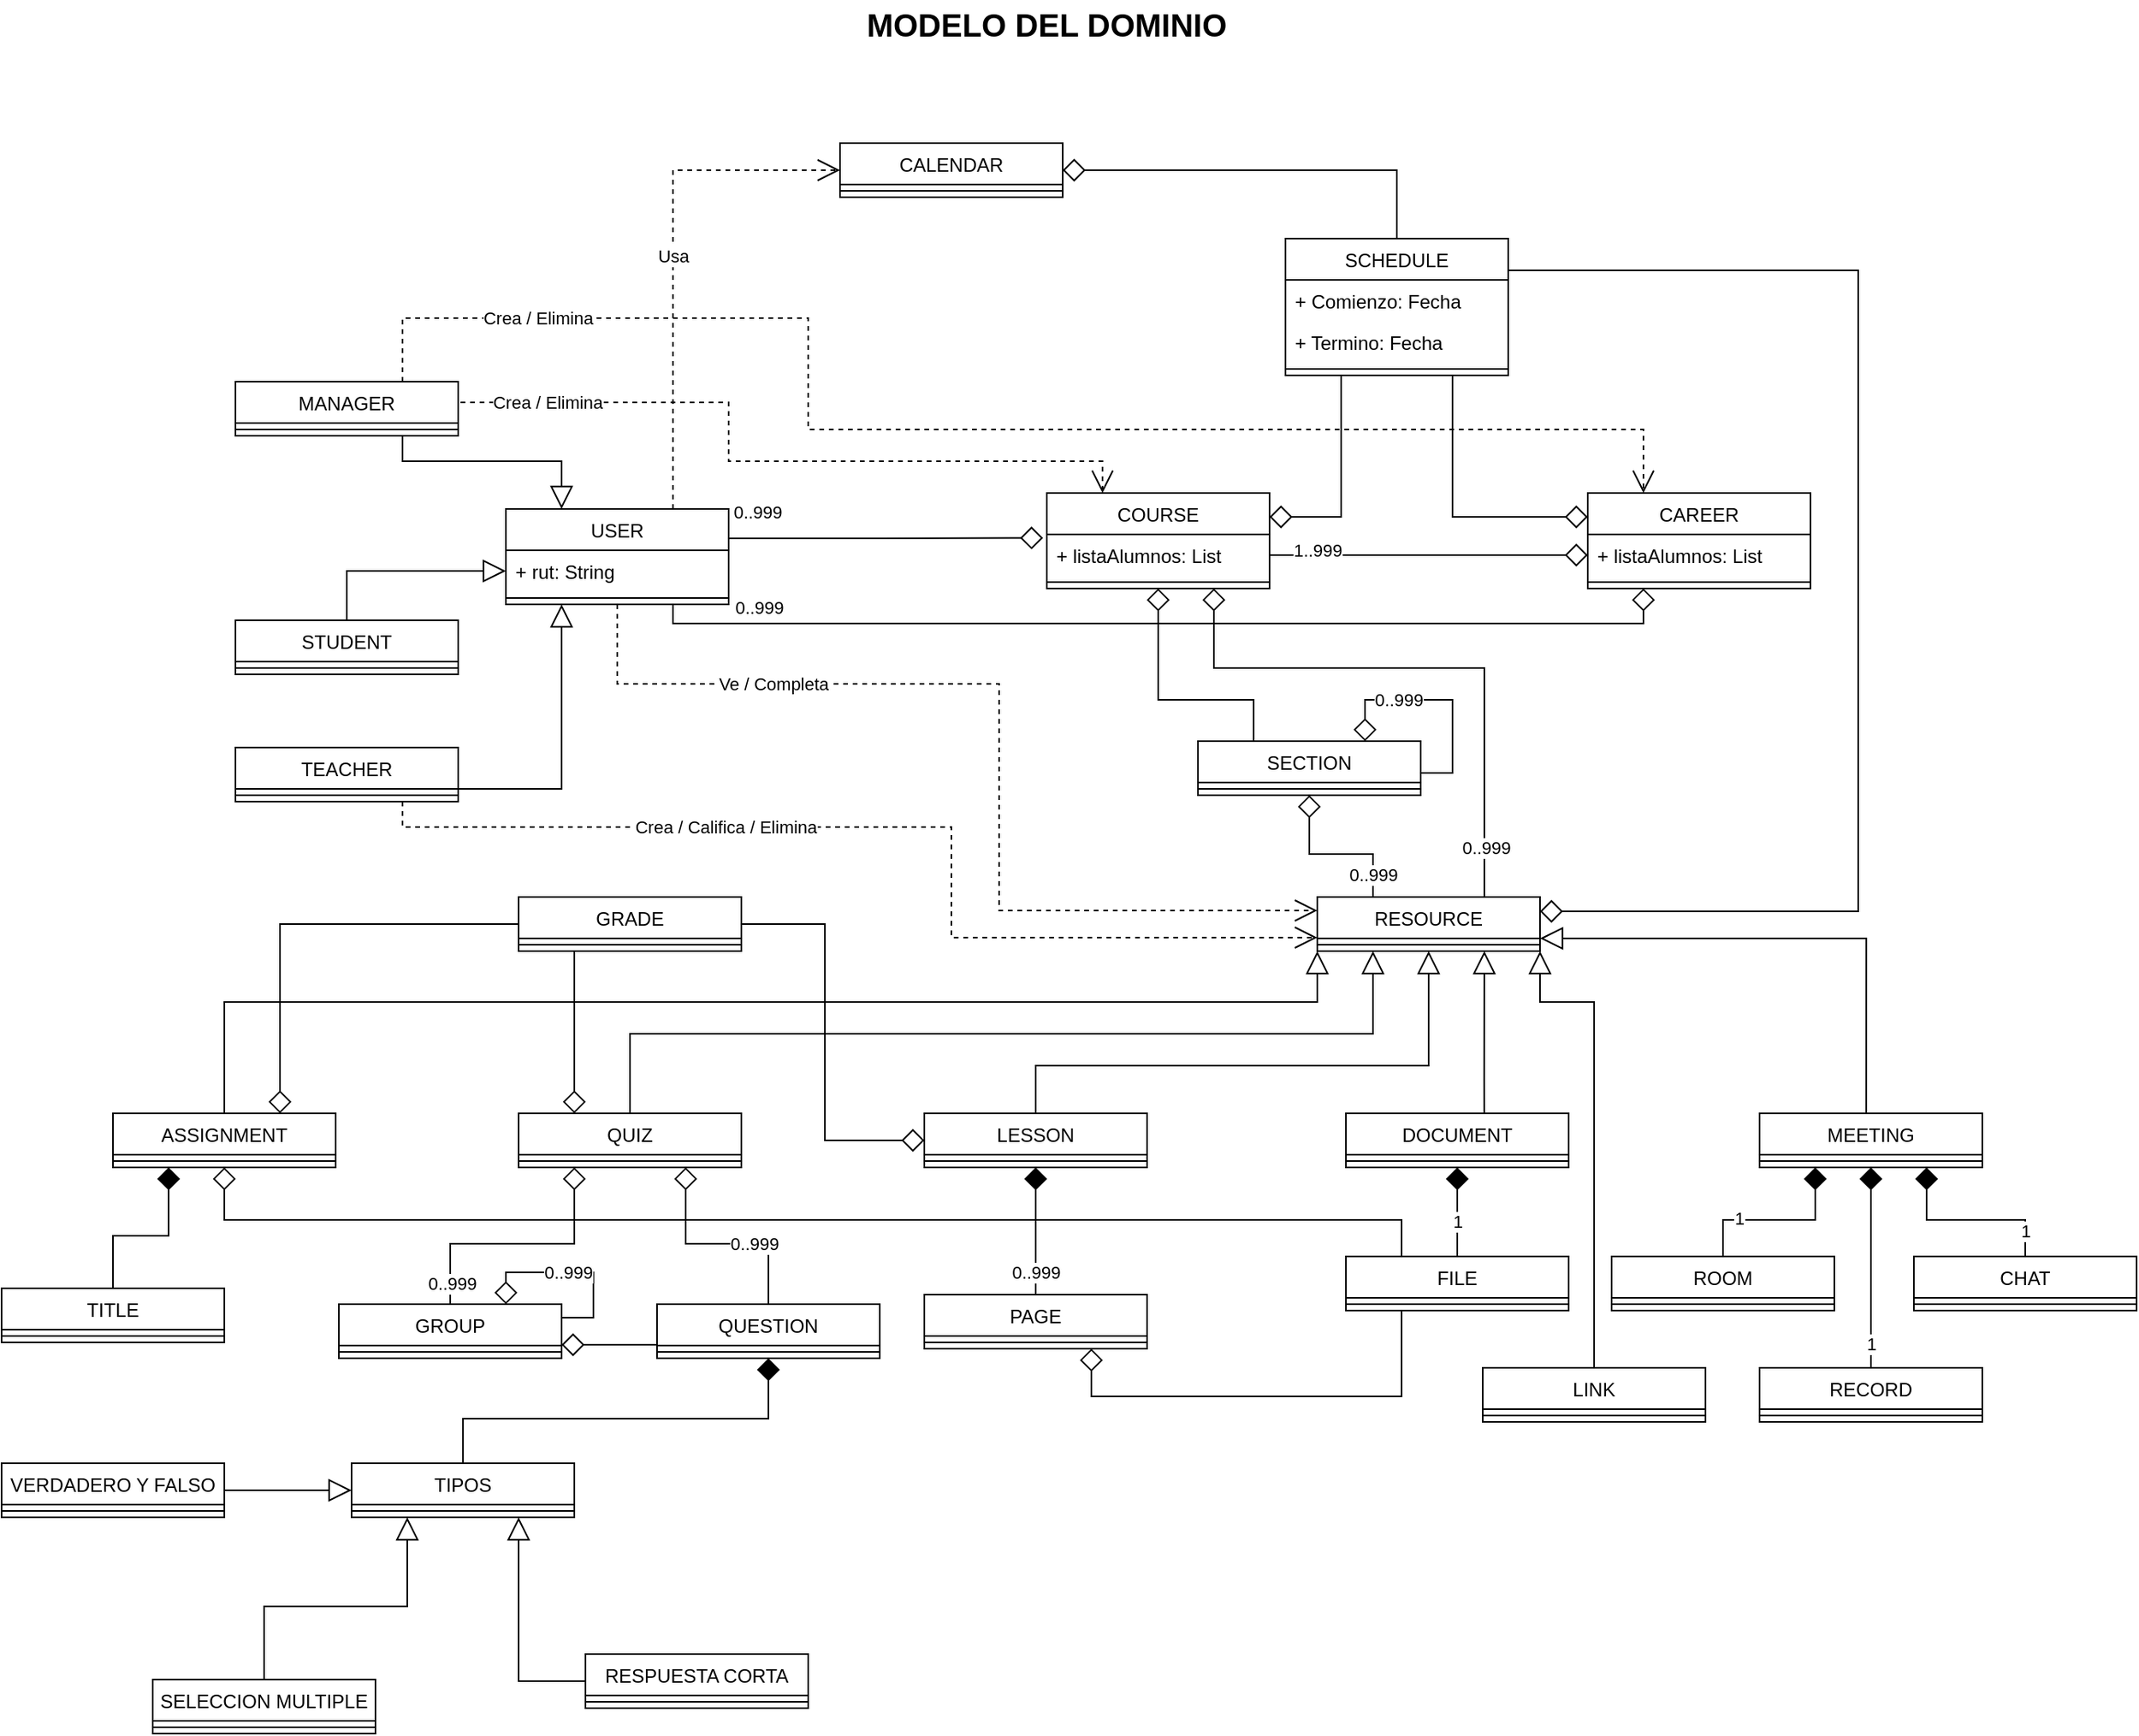 <mxfile version="16.5.3" type="github" pages="3">
  <diagram id="yAFuGxo5yNmsHVtJD5dn" name="Modelo">
    <mxGraphModel dx="2844" dy="1666" grid="1" gridSize="10" guides="1" tooltips="1" connect="1" arrows="1" fold="1" page="1" pageScale="1" pageWidth="1500" pageHeight="1500" background="none" math="0" shadow="0">
      <root>
        <mxCell id="0" />
        <mxCell id="1" parent="0" />
        <mxCell id="qb8Em-1j8m2r2cLZV-c_-50" style="rounded=0;orthogonalLoop=1;jettySize=auto;html=1;exitX=0.5;exitY=0;exitDx=0;exitDy=0;startArrow=none;startFill=0;endArrow=block;endFill=0;endSize=12;strokeWidth=1;edgeStyle=orthogonalEdgeStyle;entryX=0;entryY=0.5;entryDx=0;entryDy=0;" parent="1" source="qb8Em-1j8m2r2cLZV-c_-1" target="G1u_zrA2DptV31YPeM67-4" edge="1">
          <mxGeometry relative="1" as="geometry">
            <mxPoint x="296" y="580" as="targetPoint" />
          </mxGeometry>
        </mxCell>
        <mxCell id="qb8Em-1j8m2r2cLZV-c_-1" value="STUDENT" style="swimlane;fontStyle=0;childLayout=stackLayout;horizontal=1;startSize=26;fillColor=none;horizontalStack=0;resizeParent=1;resizeParentMax=0;resizeLast=0;collapsible=1;marginBottom=0;" parent="1" vertex="1">
          <mxGeometry x="226" y="490" width="140" height="34" as="geometry" />
        </mxCell>
        <mxCell id="U8ZKY8nw9VnWneuDvqdr-29" value="" style="line;strokeWidth=1;fillColor=none;align=left;verticalAlign=middle;spacingTop=-1;spacingLeft=3;spacingRight=3;rotatable=0;labelPosition=right;points=[];portConstraint=eastwest;" parent="qb8Em-1j8m2r2cLZV-c_-1" vertex="1">
          <mxGeometry y="26" width="140" height="8" as="geometry" />
        </mxCell>
        <mxCell id="qb8Em-1j8m2r2cLZV-c_-51" style="rounded=0;orthogonalLoop=1;jettySize=auto;html=1;exitX=1;exitY=0.5;exitDx=0;exitDy=0;startArrow=none;startFill=0;endArrow=block;endFill=0;endSize=12;strokeWidth=1;entryX=0.25;entryY=1;entryDx=0;entryDy=0;edgeStyle=orthogonalEdgeStyle;" parent="1" source="qb8Em-1j8m2r2cLZV-c_-5" target="qb8Em-1j8m2r2cLZV-c_-33" edge="1">
          <mxGeometry relative="1" as="geometry">
            <mxPoint x="426" y="520" as="targetPoint" />
            <Array as="points">
              <mxPoint x="366" y="596" />
              <mxPoint x="431" y="596" />
            </Array>
          </mxGeometry>
        </mxCell>
        <mxCell id="qb8Em-1j8m2r2cLZV-c_-5" value="TEACHER" style="swimlane;fontStyle=0;childLayout=stackLayout;horizontal=1;startSize=26;fillColor=none;horizontalStack=0;resizeParent=1;resizeParentMax=0;resizeLast=0;collapsible=1;marginBottom=0;" parent="1" vertex="1">
          <mxGeometry x="226" y="570" width="140" height="34" as="geometry" />
        </mxCell>
        <mxCell id="U8ZKY8nw9VnWneuDvqdr-30" value="" style="line;strokeWidth=1;fillColor=none;align=left;verticalAlign=middle;spacingTop=-1;spacingLeft=3;spacingRight=3;rotatable=0;labelPosition=right;points=[];portConstraint=eastwest;" parent="qb8Em-1j8m2r2cLZV-c_-5" vertex="1">
          <mxGeometry y="26" width="140" height="8" as="geometry" />
        </mxCell>
        <mxCell id="qb8Em-1j8m2r2cLZV-c_-52" style="rounded=0;orthogonalLoop=1;jettySize=auto;html=1;exitX=0.75;exitY=1;exitDx=0;exitDy=0;startArrow=none;startFill=0;endArrow=block;endFill=0;endSize=12;strokeWidth=1;entryX=0.25;entryY=0;entryDx=0;entryDy=0;edgeStyle=orthogonalEdgeStyle;" parent="1" source="qb8Em-1j8m2r2cLZV-c_-9" target="qb8Em-1j8m2r2cLZV-c_-33" edge="1">
          <mxGeometry relative="1" as="geometry">
            <mxPoint x="446" y="620" as="targetPoint" />
            <Array as="points">
              <mxPoint x="331" y="390" />
              <mxPoint x="431" y="390" />
            </Array>
          </mxGeometry>
        </mxCell>
        <mxCell id="qb8Em-1j8m2r2cLZV-c_-9" value="MANAGER" style="swimlane;fontStyle=0;childLayout=stackLayout;horizontal=1;startSize=26;fillColor=none;horizontalStack=0;resizeParent=1;resizeParentMax=0;resizeLast=0;collapsible=1;marginBottom=0;" parent="1" vertex="1">
          <mxGeometry x="226" y="340" width="140" height="34" as="geometry" />
        </mxCell>
        <mxCell id="U8ZKY8nw9VnWneuDvqdr-28" value="" style="line;strokeWidth=1;fillColor=none;align=left;verticalAlign=middle;spacingTop=-1;spacingLeft=3;spacingRight=3;rotatable=0;labelPosition=right;points=[];portConstraint=eastwest;" parent="qb8Em-1j8m2r2cLZV-c_-9" vertex="1">
          <mxGeometry y="26" width="140" height="8" as="geometry" />
        </mxCell>
        <mxCell id="U8ZKY8nw9VnWneuDvqdr-13" style="edgeStyle=orthogonalEdgeStyle;rounded=0;orthogonalLoop=1;jettySize=auto;html=1;exitX=0.75;exitY=1;exitDx=0;exitDy=0;endArrow=diamond;endFill=0;endSize=12;entryX=0;entryY=0.25;entryDx=0;entryDy=0;" parent="1" source="U8ZKY8nw9VnWneuDvqdr-9" target="qb8Em-1j8m2r2cLZV-c_-13" edge="1">
          <mxGeometry relative="1" as="geometry">
            <mxPoint x="986" y="440" as="targetPoint" />
            <Array as="points">
              <mxPoint x="991" y="425" />
            </Array>
          </mxGeometry>
        </mxCell>
        <mxCell id="qb8Em-1j8m2r2cLZV-c_-13" value="CAREER" style="swimlane;fontStyle=0;childLayout=stackLayout;horizontal=1;startSize=26;fillColor=none;horizontalStack=0;resizeParent=1;resizeParentMax=0;resizeLast=0;collapsible=1;marginBottom=0;" parent="1" vertex="1">
          <mxGeometry x="1076" y="410" width="140" height="60" as="geometry" />
        </mxCell>
        <mxCell id="U8ZKY8nw9VnWneuDvqdr-27" value="+ listaAlumnos: List" style="text;strokeColor=none;fillColor=none;align=left;verticalAlign=top;spacingLeft=4;spacingRight=4;overflow=hidden;rotatable=0;points=[[0,0.5],[1,0.5]];portConstraint=eastwest;" parent="qb8Em-1j8m2r2cLZV-c_-13" vertex="1">
          <mxGeometry y="26" width="140" height="26" as="geometry" />
        </mxCell>
        <mxCell id="U8ZKY8nw9VnWneuDvqdr-42" value="" style="line;strokeWidth=1;fillColor=none;align=left;verticalAlign=middle;spacingTop=-1;spacingLeft=3;spacingRight=3;rotatable=0;labelPosition=right;points=[];portConstraint=eastwest;" parent="qb8Em-1j8m2r2cLZV-c_-13" vertex="1">
          <mxGeometry y="52" width="140" height="8" as="geometry" />
        </mxCell>
        <mxCell id="U8ZKY8nw9VnWneuDvqdr-12" style="edgeStyle=orthogonalEdgeStyle;rounded=0;orthogonalLoop=1;jettySize=auto;html=1;exitX=0.25;exitY=1;exitDx=0;exitDy=0;endArrow=diamond;endFill=0;endSize=12;entryX=1;entryY=0.25;entryDx=0;entryDy=0;" parent="1" source="U8ZKY8nw9VnWneuDvqdr-9" target="qb8Em-1j8m2r2cLZV-c_-21" edge="1">
          <mxGeometry relative="1" as="geometry">
            <mxPoint x="946" y="350" as="targetPoint" />
            <Array as="points">
              <mxPoint x="921" y="425" />
            </Array>
          </mxGeometry>
        </mxCell>
        <mxCell id="qb8Em-1j8m2r2cLZV-c_-21" value="COURSE" style="swimlane;fontStyle=0;childLayout=stackLayout;horizontal=1;startSize=26;fillColor=none;horizontalStack=0;resizeParent=1;resizeParentMax=0;resizeLast=0;collapsible=1;marginBottom=0;" parent="1" vertex="1">
          <mxGeometry x="736" y="410" width="140" height="60" as="geometry" />
        </mxCell>
        <mxCell id="G1u_zrA2DptV31YPeM67-7" value="+ listaAlumnos: List" style="text;strokeColor=none;fillColor=none;align=left;verticalAlign=top;spacingLeft=4;spacingRight=4;overflow=hidden;rotatable=0;points=[[0,0.5],[1,0.5]];portConstraint=eastwest;" parent="qb8Em-1j8m2r2cLZV-c_-21" vertex="1">
          <mxGeometry y="26" width="140" height="26" as="geometry" />
        </mxCell>
        <mxCell id="U8ZKY8nw9VnWneuDvqdr-44" value="" style="line;strokeWidth=1;fillColor=none;align=left;verticalAlign=middle;spacingTop=-1;spacingLeft=3;spacingRight=3;rotatable=0;labelPosition=right;points=[];portConstraint=eastwest;" parent="qb8Em-1j8m2r2cLZV-c_-21" vertex="1">
          <mxGeometry y="52" width="140" height="8" as="geometry" />
        </mxCell>
        <mxCell id="qb8Em-1j8m2r2cLZV-c_-56" style="edgeStyle=orthogonalEdgeStyle;rounded=0;orthogonalLoop=1;jettySize=auto;html=1;exitX=0.25;exitY=0;exitDx=0;exitDy=0;entryX=0.5;entryY=1;entryDx=0;entryDy=0;startArrow=none;startFill=0;endArrow=diamond;endFill=0;endSize=12;strokeWidth=1;" parent="1" source="qb8Em-1j8m2r2cLZV-c_-25" target="qb8Em-1j8m2r2cLZV-c_-21" edge="1">
          <mxGeometry relative="1" as="geometry">
            <Array as="points">
              <mxPoint x="866" y="540" />
              <mxPoint x="806" y="540" />
            </Array>
          </mxGeometry>
        </mxCell>
        <mxCell id="qb8Em-1j8m2r2cLZV-c_-25" value="SECTION" style="swimlane;fontStyle=0;childLayout=stackLayout;horizontal=1;startSize=26;fillColor=none;horizontalStack=0;resizeParent=1;resizeParentMax=0;resizeLast=0;collapsible=1;marginBottom=0;" parent="1" vertex="1">
          <mxGeometry x="831" y="566" width="140" height="34" as="geometry" />
        </mxCell>
        <mxCell id="U8ZKY8nw9VnWneuDvqdr-38" value="" style="line;strokeWidth=1;fillColor=none;align=left;verticalAlign=middle;spacingTop=-1;spacingLeft=3;spacingRight=3;rotatable=0;labelPosition=right;points=[];portConstraint=eastwest;" parent="qb8Em-1j8m2r2cLZV-c_-25" vertex="1">
          <mxGeometry y="26" width="140" height="8" as="geometry" />
        </mxCell>
        <mxCell id="qb8Em-1j8m2r2cLZV-c_-29" value="CALENDAR" style="swimlane;fontStyle=0;childLayout=stackLayout;horizontal=1;startSize=26;fillColor=none;horizontalStack=0;resizeParent=1;resizeParentMax=0;resizeLast=0;collapsible=1;marginBottom=0;" parent="1" vertex="1">
          <mxGeometry x="606" y="190" width="140" height="34" as="geometry" />
        </mxCell>
        <mxCell id="U8ZKY8nw9VnWneuDvqdr-40" value="" style="line;strokeWidth=1;fillColor=none;align=left;verticalAlign=middle;spacingTop=-1;spacingLeft=3;spacingRight=3;rotatable=0;labelPosition=right;points=[];portConstraint=eastwest;" parent="qb8Em-1j8m2r2cLZV-c_-29" vertex="1">
          <mxGeometry y="26" width="140" height="8" as="geometry" />
        </mxCell>
        <mxCell id="qb8Em-1j8m2r2cLZV-c_-58" style="edgeStyle=orthogonalEdgeStyle;rounded=0;orthogonalLoop=1;jettySize=auto;html=1;exitX=0.998;exitY=0.308;exitDx=0;exitDy=0;entryX=-0.017;entryY=0.085;entryDx=0;entryDy=0;startArrow=none;startFill=0;endArrow=diamond;endFill=0;endSize=12;strokeWidth=1;exitPerimeter=0;entryPerimeter=0;" parent="1" source="qb8Em-1j8m2r2cLZV-c_-33" target="G1u_zrA2DptV31YPeM67-7" edge="1">
          <mxGeometry relative="1" as="geometry">
            <Array as="points" />
          </mxGeometry>
        </mxCell>
        <mxCell id="qb8Em-1j8m2r2cLZV-c_-59" value="0..999" style="edgeLabel;html=1;align=center;verticalAlign=middle;resizable=0;points=[];" parent="qb8Em-1j8m2r2cLZV-c_-58" vertex="1" connectable="0">
          <mxGeometry x="0.859" y="1" relative="1" as="geometry">
            <mxPoint x="-166" y="-15" as="offset" />
          </mxGeometry>
        </mxCell>
        <mxCell id="qb8Em-1j8m2r2cLZV-c_-60" style="edgeStyle=orthogonalEdgeStyle;rounded=0;orthogonalLoop=1;jettySize=auto;html=1;entryX=0.25;entryY=1;entryDx=0;entryDy=0;startArrow=none;startFill=0;endArrow=diamond;endFill=0;endSize=12;strokeWidth=1;exitX=0.75;exitY=1;exitDx=0;exitDy=0;" parent="1" source="qb8Em-1j8m2r2cLZV-c_-33" target="qb8Em-1j8m2r2cLZV-c_-13" edge="1">
          <mxGeometry relative="1" as="geometry">
            <mxPoint x="541" y="480" as="sourcePoint" />
            <Array as="points">
              <mxPoint x="501" y="492" />
              <mxPoint x="1111" y="492" />
            </Array>
          </mxGeometry>
        </mxCell>
        <mxCell id="qb8Em-1j8m2r2cLZV-c_-61" value="0..999" style="edgeLabel;html=1;align=center;verticalAlign=middle;resizable=0;points=[];" parent="qb8Em-1j8m2r2cLZV-c_-60" vertex="1" connectable="0">
          <mxGeometry x="0.92" y="3" relative="1" as="geometry">
            <mxPoint x="-552" y="-7" as="offset" />
          </mxGeometry>
        </mxCell>
        <mxCell id="qb8Em-1j8m2r2cLZV-c_-73" style="edgeStyle=orthogonalEdgeStyle;rounded=0;orthogonalLoop=1;jettySize=auto;html=1;exitX=0.5;exitY=1;exitDx=0;exitDy=0;entryX=0;entryY=0.25;entryDx=0;entryDy=0;startArrow=none;startFill=0;endArrow=open;endFill=0;endSize=12;strokeWidth=1;dashed=1;" parent="1" source="qb8Em-1j8m2r2cLZV-c_-33" target="qb8Em-1j8m2r2cLZV-c_-62" edge="1">
          <mxGeometry relative="1" as="geometry">
            <Array as="points">
              <mxPoint x="466" y="530" />
              <mxPoint x="706" y="530" />
              <mxPoint x="706" y="673" />
            </Array>
          </mxGeometry>
        </mxCell>
        <mxCell id="G1u_zrA2DptV31YPeM67-8" value="Ve / Completa" style="edgeLabel;html=1;align=center;verticalAlign=middle;resizable=0;points=[];" parent="qb8Em-1j8m2r2cLZV-c_-73" vertex="1" connectable="0">
          <mxGeometry x="-0.534" relative="1" as="geometry">
            <mxPoint as="offset" />
          </mxGeometry>
        </mxCell>
        <mxCell id="qb8Em-1j8m2r2cLZV-c_-33" value="USER" style="swimlane;fontStyle=0;childLayout=stackLayout;horizontal=1;startSize=26;fillColor=none;horizontalStack=0;resizeParent=1;resizeParentMax=0;resizeLast=0;collapsible=1;marginBottom=0;" parent="1" vertex="1">
          <mxGeometry x="396" y="420" width="140" height="60" as="geometry" />
        </mxCell>
        <mxCell id="G1u_zrA2DptV31YPeM67-4" value="+ rut: String" style="text;strokeColor=none;fillColor=none;align=left;verticalAlign=top;spacingLeft=4;spacingRight=4;overflow=hidden;rotatable=0;points=[[0,0.5],[1,0.5]];portConstraint=eastwest;" parent="qb8Em-1j8m2r2cLZV-c_-33" vertex="1">
          <mxGeometry y="26" width="140" height="26" as="geometry" />
        </mxCell>
        <mxCell id="U8ZKY8nw9VnWneuDvqdr-39" value="" style="line;strokeWidth=1;fillColor=none;align=left;verticalAlign=middle;spacingTop=-1;spacingLeft=3;spacingRight=3;rotatable=0;labelPosition=right;points=[];portConstraint=eastwest;" parent="qb8Em-1j8m2r2cLZV-c_-33" vertex="1">
          <mxGeometry y="52" width="140" height="8" as="geometry" />
        </mxCell>
        <mxCell id="qb8Em-1j8m2r2cLZV-c_-66" style="edgeStyle=orthogonalEdgeStyle;rounded=0;orthogonalLoop=1;jettySize=auto;html=1;exitX=0.25;exitY=0;exitDx=0;exitDy=0;entryX=0.5;entryY=1;entryDx=0;entryDy=0;startArrow=none;startFill=0;endArrow=diamond;endFill=0;endSize=12;strokeWidth=1;" parent="1" source="qb8Em-1j8m2r2cLZV-c_-62" target="qb8Em-1j8m2r2cLZV-c_-25" edge="1">
          <mxGeometry relative="1" as="geometry" />
        </mxCell>
        <mxCell id="qb8Em-1j8m2r2cLZV-c_-74" value="0..999" style="edgeLabel;html=1;align=center;verticalAlign=middle;resizable=0;points=[];" parent="qb8Em-1j8m2r2cLZV-c_-66" vertex="1" connectable="0">
          <mxGeometry x="-0.71" relative="1" as="geometry">
            <mxPoint y="1" as="offset" />
          </mxGeometry>
        </mxCell>
        <mxCell id="U8ZKY8nw9VnWneuDvqdr-25" style="edgeStyle=orthogonalEdgeStyle;rounded=0;orthogonalLoop=1;jettySize=auto;html=1;exitX=0.75;exitY=0;exitDx=0;exitDy=0;entryX=0.75;entryY=1;entryDx=0;entryDy=0;endArrow=diamond;endFill=0;endSize=12;" parent="1" source="qb8Em-1j8m2r2cLZV-c_-62" target="qb8Em-1j8m2r2cLZV-c_-21" edge="1">
          <mxGeometry relative="1" as="geometry">
            <Array as="points">
              <mxPoint x="1011" y="520" />
              <mxPoint x="841" y="520" />
            </Array>
          </mxGeometry>
        </mxCell>
        <mxCell id="U8ZKY8nw9VnWneuDvqdr-26" value="0..999" style="edgeLabel;html=1;align=center;verticalAlign=middle;resizable=0;points=[];" parent="U8ZKY8nw9VnWneuDvqdr-25" vertex="1" connectable="0">
          <mxGeometry x="-0.828" y="-1" relative="1" as="geometry">
            <mxPoint as="offset" />
          </mxGeometry>
        </mxCell>
        <mxCell id="qb8Em-1j8m2r2cLZV-c_-62" value="RESOURCE" style="swimlane;fontStyle=0;childLayout=stackLayout;horizontal=1;startSize=26;fillColor=none;horizontalStack=0;resizeParent=1;resizeParentMax=0;resizeLast=0;collapsible=1;marginBottom=0;" parent="1" vertex="1">
          <mxGeometry x="906" y="664" width="140" height="34" as="geometry" />
        </mxCell>
        <mxCell id="U8ZKY8nw9VnWneuDvqdr-37" value="" style="line;strokeWidth=1;fillColor=none;align=left;verticalAlign=middle;spacingTop=-1;spacingLeft=3;spacingRight=3;rotatable=0;labelPosition=right;points=[];portConstraint=eastwest;" parent="qb8Em-1j8m2r2cLZV-c_-62" vertex="1">
          <mxGeometry y="26" width="140" height="8" as="geometry" />
        </mxCell>
        <mxCell id="qb8Em-1j8m2r2cLZV-c_-97" style="edgeStyle=orthogonalEdgeStyle;rounded=0;orthogonalLoop=1;jettySize=auto;html=1;exitX=0.479;exitY=0.012;exitDx=0;exitDy=0;startArrow=none;startFill=0;endArrow=block;endFill=0;endSize=12;strokeWidth=1;exitPerimeter=0;entryX=1;entryY=0.75;entryDx=0;entryDy=0;" parent="1" source="qb8Em-1j8m2r2cLZV-c_-77" target="qb8Em-1j8m2r2cLZV-c_-62" edge="1">
          <mxGeometry relative="1" as="geometry">
            <mxPoint x="1031" y="700" as="targetPoint" />
            <Array as="points">
              <mxPoint x="1251" y="690" />
              <mxPoint x="1046" y="690" />
            </Array>
          </mxGeometry>
        </mxCell>
        <mxCell id="qb8Em-1j8m2r2cLZV-c_-77" value="MEETING" style="swimlane;fontStyle=0;childLayout=stackLayout;horizontal=1;startSize=26;fillColor=none;horizontalStack=0;resizeParent=1;resizeParentMax=0;resizeLast=0;collapsible=1;marginBottom=0;" parent="1" vertex="1">
          <mxGeometry x="1184" y="800" width="140" height="34" as="geometry" />
        </mxCell>
        <mxCell id="U8ZKY8nw9VnWneuDvqdr-36" value="" style="line;strokeWidth=1;fillColor=none;align=left;verticalAlign=middle;spacingTop=-1;spacingLeft=3;spacingRight=3;rotatable=0;labelPosition=right;points=[];portConstraint=eastwest;" parent="qb8Em-1j8m2r2cLZV-c_-77" vertex="1">
          <mxGeometry y="26" width="140" height="8" as="geometry" />
        </mxCell>
        <mxCell id="qb8Em-1j8m2r2cLZV-c_-98" style="edgeStyle=orthogonalEdgeStyle;rounded=0;orthogonalLoop=1;jettySize=auto;html=1;exitX=0.5;exitY=0;exitDx=0;exitDy=0;entryX=0.5;entryY=1;entryDx=0;entryDy=0;startArrow=none;startFill=0;endArrow=block;endFill=0;endSize=12;strokeWidth=1;" parent="1" source="qb8Em-1j8m2r2cLZV-c_-81" target="qb8Em-1j8m2r2cLZV-c_-62" edge="1">
          <mxGeometry relative="1" as="geometry">
            <Array as="points">
              <mxPoint x="729" y="770" />
              <mxPoint x="976" y="770" />
            </Array>
            <mxPoint x="729.0" y="794" as="targetPoint" />
          </mxGeometry>
        </mxCell>
        <mxCell id="qb8Em-1j8m2r2cLZV-c_-81" value="LESSON" style="swimlane;fontStyle=0;childLayout=stackLayout;horizontal=1;startSize=26;fillColor=none;horizontalStack=0;resizeParent=1;resizeParentMax=0;resizeLast=0;collapsible=1;marginBottom=0;" parent="1" vertex="1">
          <mxGeometry x="659" y="800" width="140" height="34" as="geometry" />
        </mxCell>
        <mxCell id="U8ZKY8nw9VnWneuDvqdr-35" value="" style="line;strokeWidth=1;fillColor=none;align=left;verticalAlign=middle;spacingTop=-1;spacingLeft=3;spacingRight=3;rotatable=0;labelPosition=right;points=[];portConstraint=eastwest;" parent="qb8Em-1j8m2r2cLZV-c_-81" vertex="1">
          <mxGeometry y="26" width="140" height="8" as="geometry" />
        </mxCell>
        <mxCell id="qb8Em-1j8m2r2cLZV-c_-99" style="edgeStyle=orthogonalEdgeStyle;rounded=0;orthogonalLoop=1;jettySize=auto;html=1;exitX=0.621;exitY=0.001;exitDx=0;exitDy=0;entryX=0.75;entryY=1;entryDx=0;entryDy=0;startArrow=none;startFill=0;endArrow=block;endFill=0;endSize=12;strokeWidth=1;exitPerimeter=0;" parent="1" source="qb8Em-1j8m2r2cLZV-c_-85" target="qb8Em-1j8m2r2cLZV-c_-62" edge="1">
          <mxGeometry relative="1" as="geometry">
            <Array as="points">
              <mxPoint x="1011" y="780" />
              <mxPoint x="1011" y="780" />
            </Array>
            <mxPoint x="764.0" y="794" as="targetPoint" />
          </mxGeometry>
        </mxCell>
        <mxCell id="qb8Em-1j8m2r2cLZV-c_-85" value="DOCUMENT" style="swimlane;fontStyle=0;childLayout=stackLayout;horizontal=1;startSize=26;fillColor=none;horizontalStack=0;resizeParent=1;resizeParentMax=0;resizeLast=0;collapsible=1;marginBottom=0;" parent="1" vertex="1">
          <mxGeometry x="924" y="800" width="140" height="34" as="geometry" />
        </mxCell>
        <mxCell id="U8ZKY8nw9VnWneuDvqdr-33" value="" style="line;strokeWidth=1;fillColor=none;align=left;verticalAlign=middle;spacingTop=-1;spacingLeft=3;spacingRight=3;rotatable=0;labelPosition=right;points=[];portConstraint=eastwest;" parent="qb8Em-1j8m2r2cLZV-c_-85" vertex="1">
          <mxGeometry y="26" width="140" height="8" as="geometry" />
        </mxCell>
        <mxCell id="qb8Em-1j8m2r2cLZV-c_-100" style="edgeStyle=orthogonalEdgeStyle;rounded=0;orthogonalLoop=1;jettySize=auto;html=1;entryX=0.25;entryY=1;entryDx=0;entryDy=0;startArrow=none;startFill=0;endArrow=block;endFill=0;endSize=12;strokeWidth=1;exitX=0.5;exitY=0;exitDx=0;exitDy=0;" parent="1" source="qb8Em-1j8m2r2cLZV-c_-89" target="qb8Em-1j8m2r2cLZV-c_-62" edge="1">
          <mxGeometry relative="1" as="geometry">
            <Array as="points">
              <mxPoint x="474" y="750" />
              <mxPoint x="941" y="750" />
            </Array>
            <mxPoint x="386" y="763" as="sourcePoint" />
            <mxPoint x="694.0" y="794" as="targetPoint" />
          </mxGeometry>
        </mxCell>
        <mxCell id="qb8Em-1j8m2r2cLZV-c_-89" value="QUIZ" style="swimlane;fontStyle=0;childLayout=stackLayout;horizontal=1;startSize=26;fillColor=none;horizontalStack=0;resizeParent=1;resizeParentMax=0;resizeLast=0;collapsible=1;marginBottom=0;" parent="1" vertex="1">
          <mxGeometry x="404" y="800" width="140" height="34" as="geometry" />
        </mxCell>
        <mxCell id="U8ZKY8nw9VnWneuDvqdr-32" value="" style="line;strokeWidth=1;fillColor=none;align=left;verticalAlign=middle;spacingTop=-1;spacingLeft=3;spacingRight=3;rotatable=0;labelPosition=right;points=[];portConstraint=eastwest;" parent="qb8Em-1j8m2r2cLZV-c_-89" vertex="1">
          <mxGeometry y="26" width="140" height="8" as="geometry" />
        </mxCell>
        <mxCell id="qb8Em-1j8m2r2cLZV-c_-101" style="edgeStyle=orthogonalEdgeStyle;rounded=0;orthogonalLoop=1;jettySize=auto;html=1;exitX=0.5;exitY=0;exitDx=0;exitDy=0;startArrow=none;startFill=0;endArrow=block;endFill=0;endSize=12;strokeWidth=1;entryX=0;entryY=1;entryDx=0;entryDy=0;" parent="1" source="qb8Em-1j8m2r2cLZV-c_-93" target="qb8Em-1j8m2r2cLZV-c_-62" edge="1">
          <mxGeometry relative="1" as="geometry">
            <mxPoint x="921" y="700" as="targetPoint" />
            <Array as="points">
              <mxPoint x="219" y="730" />
              <mxPoint x="906" y="730" />
            </Array>
          </mxGeometry>
        </mxCell>
        <mxCell id="qb8Em-1j8m2r2cLZV-c_-93" value="ASSIGNMENT" style="swimlane;fontStyle=0;childLayout=stackLayout;horizontal=1;startSize=26;fillColor=none;horizontalStack=0;resizeParent=1;resizeParentMax=0;resizeLast=0;collapsible=1;marginBottom=0;" parent="1" vertex="1">
          <mxGeometry x="149" y="800" width="140" height="34" as="geometry" />
        </mxCell>
        <mxCell id="U8ZKY8nw9VnWneuDvqdr-31" value="" style="line;strokeWidth=1;fillColor=none;align=left;verticalAlign=middle;spacingTop=-1;spacingLeft=3;spacingRight=3;rotatable=0;labelPosition=right;points=[];portConstraint=eastwest;" parent="qb8Em-1j8m2r2cLZV-c_-93" vertex="1">
          <mxGeometry y="26" width="140" height="8" as="geometry" />
        </mxCell>
        <mxCell id="U8ZKY8nw9VnWneuDvqdr-2" value="Crea / Califica / Elimina" style="endArrow=open;endSize=12;dashed=1;html=1;rounded=0;exitX=0.75;exitY=1;exitDx=0;exitDy=0;edgeStyle=orthogonalEdgeStyle;entryX=0;entryY=0.75;entryDx=0;entryDy=0;" parent="1" source="qb8Em-1j8m2r2cLZV-c_-5" target="qb8Em-1j8m2r2cLZV-c_-62" edge="1">
          <mxGeometry x="-0.338" width="160" relative="1" as="geometry">
            <mxPoint x="406" y="660" as="sourcePoint" />
            <mxPoint x="566" y="660" as="targetPoint" />
            <Array as="points">
              <mxPoint x="331" y="620" />
              <mxPoint x="676" y="620" />
              <mxPoint x="676" y="690" />
            </Array>
            <mxPoint as="offset" />
          </mxGeometry>
        </mxCell>
        <mxCell id="U8ZKY8nw9VnWneuDvqdr-3" value="Crea / Elimina" style="endArrow=open;endSize=12;dashed=1;html=1;rounded=0;exitX=1;exitY=0.25;exitDx=0;exitDy=0;edgeStyle=orthogonalEdgeStyle;entryX=0.25;entryY=0;entryDx=0;entryDy=0;" parent="1" source="qb8Em-1j8m2r2cLZV-c_-9" target="qb8Em-1j8m2r2cLZV-c_-21" edge="1">
          <mxGeometry x="-0.74" width="160" relative="1" as="geometry">
            <mxPoint x="526" y="380" as="sourcePoint" />
            <mxPoint x="686" y="380" as="targetPoint" />
            <Array as="points">
              <mxPoint x="536" y="353" />
              <mxPoint x="536" y="390" />
              <mxPoint x="771" y="390" />
            </Array>
            <mxPoint as="offset" />
          </mxGeometry>
        </mxCell>
        <mxCell id="U8ZKY8nw9VnWneuDvqdr-4" value="Crea / Elimina" style="endArrow=open;endSize=12;dashed=1;html=1;rounded=0;edgeStyle=orthogonalEdgeStyle;exitX=0.75;exitY=0;exitDx=0;exitDy=0;entryX=0.25;entryY=0;entryDx=0;entryDy=0;" parent="1" source="qb8Em-1j8m2r2cLZV-c_-9" target="qb8Em-1j8m2r2cLZV-c_-13" edge="1">
          <mxGeometry x="-0.731" width="160" relative="1" as="geometry">
            <mxPoint x="356" y="300" as="sourcePoint" />
            <mxPoint x="516" y="300" as="targetPoint" />
            <Array as="points">
              <mxPoint x="331" y="300" />
              <mxPoint x="586" y="300" />
              <mxPoint x="586" y="370" />
              <mxPoint x="1111" y="370" />
            </Array>
            <mxPoint as="offset" />
          </mxGeometry>
        </mxCell>
        <mxCell id="U8ZKY8nw9VnWneuDvqdr-9" value="SCHEDULE" style="swimlane;fontStyle=0;childLayout=stackLayout;horizontal=1;startSize=26;fillColor=none;horizontalStack=0;resizeParent=1;resizeParentMax=0;resizeLast=0;collapsible=1;marginBottom=0;" parent="1" vertex="1">
          <mxGeometry x="886" y="250" width="140" height="86" as="geometry" />
        </mxCell>
        <mxCell id="U8ZKY8nw9VnWneuDvqdr-16" value="+ Comienzo: Fecha" style="text;strokeColor=none;fillColor=none;align=left;verticalAlign=top;spacingLeft=4;spacingRight=4;overflow=hidden;rotatable=0;points=[[0,0.5],[1,0.5]];portConstraint=eastwest;" parent="U8ZKY8nw9VnWneuDvqdr-9" vertex="1">
          <mxGeometry y="26" width="140" height="26" as="geometry" />
        </mxCell>
        <mxCell id="U8ZKY8nw9VnWneuDvqdr-17" value="+ Termino: Fecha" style="text;strokeColor=none;fillColor=none;align=left;verticalAlign=top;spacingLeft=4;spacingRight=4;overflow=hidden;rotatable=0;points=[[0,0.5],[1,0.5]];portConstraint=eastwest;" parent="U8ZKY8nw9VnWneuDvqdr-9" vertex="1">
          <mxGeometry y="52" width="140" height="26" as="geometry" />
        </mxCell>
        <mxCell id="U8ZKY8nw9VnWneuDvqdr-41" value="" style="line;strokeWidth=1;fillColor=none;align=left;verticalAlign=middle;spacingTop=-1;spacingLeft=3;spacingRight=3;rotatable=0;labelPosition=right;points=[];portConstraint=eastwest;" parent="U8ZKY8nw9VnWneuDvqdr-9" vertex="1">
          <mxGeometry y="78" width="140" height="8" as="geometry" />
        </mxCell>
        <mxCell id="U8ZKY8nw9VnWneuDvqdr-14" value="Usa" style="endArrow=open;endSize=12;dashed=1;html=1;rounded=0;exitX=0.75;exitY=0;exitDx=0;exitDy=0;entryX=0;entryY=0.5;entryDx=0;entryDy=0;edgeStyle=orthogonalEdgeStyle;" parent="1" source="qb8Em-1j8m2r2cLZV-c_-33" target="qb8Em-1j8m2r2cLZV-c_-29" edge="1">
          <mxGeometry width="160" relative="1" as="geometry">
            <mxPoint x="616" y="310" as="sourcePoint" />
            <mxPoint x="776" y="310" as="targetPoint" />
          </mxGeometry>
        </mxCell>
        <mxCell id="U8ZKY8nw9VnWneuDvqdr-18" value="" style="endArrow=diamond;html=1;endSize=12;startArrow=none;startSize=6;startFill=0;edgeStyle=orthogonalEdgeStyle;align=left;verticalAlign=bottom;rounded=0;exitX=0.5;exitY=0;exitDx=0;exitDy=0;entryX=1;entryY=0.5;entryDx=0;entryDy=0;endFill=0;" parent="1" source="U8ZKY8nw9VnWneuDvqdr-9" target="qb8Em-1j8m2r2cLZV-c_-29" edge="1">
          <mxGeometry x="-1" y="3" relative="1" as="geometry">
            <mxPoint x="806" y="175.71" as="sourcePoint" />
            <mxPoint x="966" y="175.71" as="targetPoint" />
          </mxGeometry>
        </mxCell>
        <mxCell id="U8ZKY8nw9VnWneuDvqdr-19" value="" style="endArrow=diamond;endSize=12;html=1;rounded=0;exitX=1;exitY=0.25;exitDx=0;exitDy=0;edgeStyle=orthogonalEdgeStyle;endFill=0;entryX=1;entryY=0.25;entryDx=0;entryDy=0;" parent="1" source="U8ZKY8nw9VnWneuDvqdr-9" target="qb8Em-1j8m2r2cLZV-c_-62" edge="1">
          <mxGeometry x="0.074" y="-30" width="160" relative="1" as="geometry">
            <mxPoint x="1066" y="689.58" as="sourcePoint" />
            <mxPoint x="1046" y="677" as="targetPoint" />
            <Array as="points">
              <mxPoint x="1026" y="270" />
              <mxPoint x="1246" y="270" />
              <mxPoint x="1246" y="673" />
              <mxPoint x="1046" y="673" />
            </Array>
            <mxPoint as="offset" />
          </mxGeometry>
        </mxCell>
        <mxCell id="U8ZKY8nw9VnWneuDvqdr-20" style="edgeStyle=orthogonalEdgeStyle;rounded=0;orthogonalLoop=1;jettySize=auto;html=1;exitX=1;exitY=0.5;exitDx=0;exitDy=0;entryX=0.75;entryY=0;entryDx=0;entryDy=0;endArrow=diamond;endFill=0;endSize=12;" parent="1" source="qb8Em-1j8m2r2cLZV-c_-25" target="qb8Em-1j8m2r2cLZV-c_-25" edge="1">
          <mxGeometry relative="1" as="geometry">
            <Array as="points">
              <mxPoint x="991" y="586" />
              <mxPoint x="991" y="540" />
              <mxPoint x="936" y="540" />
            </Array>
          </mxGeometry>
        </mxCell>
        <mxCell id="U8ZKY8nw9VnWneuDvqdr-21" value="0..999" style="edgeLabel;html=1;align=center;verticalAlign=middle;resizable=0;points=[];" parent="U8ZKY8nw9VnWneuDvqdr-20" vertex="1" connectable="0">
          <mxGeometry x="0.593" relative="1" as="geometry">
            <mxPoint x="16" as="offset" />
          </mxGeometry>
        </mxCell>
        <mxCell id="4b-e4SEKaT1EVboa62Lu-1" value="MODELO DEL DOMINIO" style="text;html=1;strokeColor=none;fillColor=none;align=center;verticalAlign=middle;whiteSpace=wrap;rounded=0;fontStyle=1;fontSize=20;" parent="1" vertex="1">
          <mxGeometry x="586" y="100" width="300" height="30" as="geometry" />
        </mxCell>
        <mxCell id="3KnBWZeXFrNanssXgY3E-16" style="edgeStyle=orthogonalEdgeStyle;rounded=0;orthogonalLoop=1;jettySize=auto;html=1;exitX=0.5;exitY=0;exitDx=0;exitDy=0;entryX=0.25;entryY=1;entryDx=0;entryDy=0;fontSize=20;endArrow=diamond;endFill=0;endSize=12;" parent="1" source="3KnBWZeXFrNanssXgY3E-9" target="qb8Em-1j8m2r2cLZV-c_-89" edge="1">
          <mxGeometry relative="1" as="geometry" />
        </mxCell>
        <mxCell id="MpKBwKKGiNdAUnuebzC2-15" value="0..999" style="edgeLabel;html=1;align=center;verticalAlign=middle;resizable=0;points=[];" parent="3KnBWZeXFrNanssXgY3E-16" vertex="1" connectable="0">
          <mxGeometry x="-0.837" y="-1" relative="1" as="geometry">
            <mxPoint as="offset" />
          </mxGeometry>
        </mxCell>
        <mxCell id="3KnBWZeXFrNanssXgY3E-9" value="GROUP" style="swimlane;fontStyle=0;childLayout=stackLayout;horizontal=1;startSize=26;fillColor=none;horizontalStack=0;resizeParent=1;resizeParentMax=0;resizeLast=0;collapsible=1;marginBottom=0;" parent="1" vertex="1">
          <mxGeometry x="291" y="920" width="140" height="34" as="geometry" />
        </mxCell>
        <mxCell id="3KnBWZeXFrNanssXgY3E-10" value="" style="line;strokeWidth=1;fillColor=none;align=left;verticalAlign=middle;spacingTop=-1;spacingLeft=3;spacingRight=3;rotatable=0;labelPosition=right;points=[];portConstraint=eastwest;" parent="3KnBWZeXFrNanssXgY3E-9" vertex="1">
          <mxGeometry y="26" width="140" height="8" as="geometry" />
        </mxCell>
        <mxCell id="3KnBWZeXFrNanssXgY3E-15" style="edgeStyle=orthogonalEdgeStyle;rounded=0;orthogonalLoop=1;jettySize=auto;html=1;exitX=0.5;exitY=0;exitDx=0;exitDy=0;entryX=0.75;entryY=1;entryDx=0;entryDy=0;fontSize=20;endArrow=diamond;endFill=0;endSize=12;" parent="1" source="3KnBWZeXFrNanssXgY3E-12" target="qb8Em-1j8m2r2cLZV-c_-89" edge="1">
          <mxGeometry relative="1" as="geometry" />
        </mxCell>
        <mxCell id="MpKBwKKGiNdAUnuebzC2-16" value="0..999" style="edgeLabel;html=1;align=center;verticalAlign=middle;resizable=0;points=[];" parent="3KnBWZeXFrNanssXgY3E-15" vertex="1" connectable="0">
          <mxGeometry x="-0.314" relative="1" as="geometry">
            <mxPoint as="offset" />
          </mxGeometry>
        </mxCell>
        <mxCell id="3KnBWZeXFrNanssXgY3E-18" style="edgeStyle=orthogonalEdgeStyle;rounded=0;orthogonalLoop=1;jettySize=auto;html=1;exitX=0;exitY=0.75;exitDx=0;exitDy=0;entryX=1;entryY=0.75;entryDx=0;entryDy=0;fontSize=20;endArrow=diamond;endFill=0;endSize=12;" parent="1" source="3KnBWZeXFrNanssXgY3E-12" target="3KnBWZeXFrNanssXgY3E-9" edge="1">
          <mxGeometry relative="1" as="geometry" />
        </mxCell>
        <mxCell id="3KnBWZeXFrNanssXgY3E-12" value="QUESTION" style="swimlane;fontStyle=0;childLayout=stackLayout;horizontal=1;startSize=26;fillColor=none;horizontalStack=0;resizeParent=1;resizeParentMax=0;resizeLast=0;collapsible=1;marginBottom=0;" parent="1" vertex="1">
          <mxGeometry x="491" y="920" width="140" height="34" as="geometry" />
        </mxCell>
        <mxCell id="3KnBWZeXFrNanssXgY3E-13" value="" style="line;strokeWidth=1;fillColor=none;align=left;verticalAlign=middle;spacingTop=-1;spacingLeft=3;spacingRight=3;rotatable=0;labelPosition=right;points=[];portConstraint=eastwest;" parent="3KnBWZeXFrNanssXgY3E-12" vertex="1">
          <mxGeometry y="26" width="140" height="8" as="geometry" />
        </mxCell>
        <mxCell id="3KnBWZeXFrNanssXgY3E-19" style="edgeStyle=orthogonalEdgeStyle;rounded=0;orthogonalLoop=1;jettySize=auto;html=1;exitX=1;exitY=0.25;exitDx=0;exitDy=0;entryX=0.75;entryY=0;entryDx=0;entryDy=0;fontSize=20;endArrow=diamond;endFill=0;endSize=12;" parent="1" source="3KnBWZeXFrNanssXgY3E-9" target="3KnBWZeXFrNanssXgY3E-9" edge="1">
          <mxGeometry relative="1" as="geometry">
            <Array as="points">
              <mxPoint x="451" y="929" />
              <mxPoint x="451" y="900" />
              <mxPoint x="396" y="900" />
            </Array>
          </mxGeometry>
        </mxCell>
        <mxCell id="MpKBwKKGiNdAUnuebzC2-14" value="0..999" style="edgeLabel;html=1;align=center;verticalAlign=middle;resizable=0;points=[];" parent="3KnBWZeXFrNanssXgY3E-19" vertex="1" connectable="0">
          <mxGeometry x="0.044" relative="1" as="geometry">
            <mxPoint as="offset" />
          </mxGeometry>
        </mxCell>
        <mxCell id="Mp3cb1rLixZ6YznY6X9q-8" style="edgeStyle=orthogonalEdgeStyle;rounded=0;orthogonalLoop=1;jettySize=auto;html=1;exitX=0.5;exitY=0;exitDx=0;exitDy=0;entryX=0.5;entryY=1;entryDx=0;entryDy=0;startArrow=none;startFill=0;endArrow=diamond;endFill=1;startSize=6;endSize=12;" parent="1" source="3KnBWZeXFrNanssXgY3E-20" target="3KnBWZeXFrNanssXgY3E-12" edge="1">
          <mxGeometry relative="1" as="geometry" />
        </mxCell>
        <mxCell id="3KnBWZeXFrNanssXgY3E-20" value="TIPOS" style="swimlane;fontStyle=0;childLayout=stackLayout;horizontal=1;startSize=26;fillColor=none;horizontalStack=0;resizeParent=1;resizeParentMax=0;resizeLast=0;collapsible=1;marginBottom=0;" parent="1" vertex="1">
          <mxGeometry x="299" y="1020" width="140" height="34" as="geometry" />
        </mxCell>
        <mxCell id="3KnBWZeXFrNanssXgY3E-21" value="" style="line;strokeWidth=1;fillColor=none;align=left;verticalAlign=middle;spacingTop=-1;spacingLeft=3;spacingRight=3;rotatable=0;labelPosition=right;points=[];portConstraint=eastwest;" parent="3KnBWZeXFrNanssXgY3E-20" vertex="1">
          <mxGeometry y="26" width="140" height="8" as="geometry" />
        </mxCell>
        <mxCell id="Mp3cb1rLixZ6YznY6X9q-11" style="edgeStyle=orthogonalEdgeStyle;rounded=0;orthogonalLoop=1;jettySize=auto;html=1;exitX=1;exitY=0.5;exitDx=0;exitDy=0;entryX=0;entryY=0.5;entryDx=0;entryDy=0;startArrow=none;startFill=0;endArrow=block;endFill=0;startSize=6;endSize=12;" parent="1" source="3KnBWZeXFrNanssXgY3E-23" target="3KnBWZeXFrNanssXgY3E-20" edge="1">
          <mxGeometry relative="1" as="geometry" />
        </mxCell>
        <mxCell id="3KnBWZeXFrNanssXgY3E-23" value="VERDADERO Y FALSO" style="swimlane;fontStyle=0;childLayout=stackLayout;horizontal=1;startSize=26;fillColor=none;horizontalStack=0;resizeParent=1;resizeParentMax=0;resizeLast=0;collapsible=1;marginBottom=0;" parent="1" vertex="1">
          <mxGeometry x="79" y="1020" width="140" height="34" as="geometry" />
        </mxCell>
        <mxCell id="3KnBWZeXFrNanssXgY3E-24" value="" style="line;strokeWidth=1;fillColor=none;align=left;verticalAlign=middle;spacingTop=-1;spacingLeft=3;spacingRight=3;rotatable=0;labelPosition=right;points=[];portConstraint=eastwest;" parent="3KnBWZeXFrNanssXgY3E-23" vertex="1">
          <mxGeometry y="26" width="140" height="8" as="geometry" />
        </mxCell>
        <mxCell id="Mp3cb1rLixZ6YznY6X9q-9" style="edgeStyle=orthogonalEdgeStyle;rounded=0;orthogonalLoop=1;jettySize=auto;html=1;exitX=0.5;exitY=0;exitDx=0;exitDy=0;entryX=0.25;entryY=1;entryDx=0;entryDy=0;startArrow=none;startFill=0;endArrow=block;endFill=0;startSize=6;endSize=12;" parent="1" source="3KnBWZeXFrNanssXgY3E-26" target="3KnBWZeXFrNanssXgY3E-20" edge="1">
          <mxGeometry relative="1" as="geometry" />
        </mxCell>
        <mxCell id="3KnBWZeXFrNanssXgY3E-26" value="SELECCION MULTIPLE" style="swimlane;fontStyle=0;childLayout=stackLayout;horizontal=1;startSize=26;fillColor=none;horizontalStack=0;resizeParent=1;resizeParentMax=0;resizeLast=0;collapsible=1;marginBottom=0;" parent="1" vertex="1">
          <mxGeometry x="174" y="1156" width="140" height="34" as="geometry" />
        </mxCell>
        <mxCell id="3KnBWZeXFrNanssXgY3E-27" value="" style="line;strokeWidth=1;fillColor=none;align=left;verticalAlign=middle;spacingTop=-1;spacingLeft=3;spacingRight=3;rotatable=0;labelPosition=right;points=[];portConstraint=eastwest;" parent="3KnBWZeXFrNanssXgY3E-26" vertex="1">
          <mxGeometry y="26" width="140" height="8" as="geometry" />
        </mxCell>
        <mxCell id="Mp3cb1rLixZ6YznY6X9q-10" style="edgeStyle=orthogonalEdgeStyle;rounded=0;orthogonalLoop=1;jettySize=auto;html=1;exitX=0;exitY=0.5;exitDx=0;exitDy=0;entryX=0.75;entryY=1;entryDx=0;entryDy=0;startArrow=none;startFill=0;endArrow=block;endFill=0;startSize=6;endSize=12;" parent="1" source="3KnBWZeXFrNanssXgY3E-29" target="3KnBWZeXFrNanssXgY3E-20" edge="1">
          <mxGeometry relative="1" as="geometry" />
        </mxCell>
        <mxCell id="3KnBWZeXFrNanssXgY3E-29" value="RESPUESTA CORTA" style="swimlane;fontStyle=0;childLayout=stackLayout;horizontal=1;startSize=26;fillColor=none;horizontalStack=0;resizeParent=1;resizeParentMax=0;resizeLast=0;collapsible=1;marginBottom=0;" parent="1" vertex="1">
          <mxGeometry x="446" y="1140" width="140" height="34" as="geometry" />
        </mxCell>
        <mxCell id="3KnBWZeXFrNanssXgY3E-30" value="" style="line;strokeWidth=1;fillColor=none;align=left;verticalAlign=middle;spacingTop=-1;spacingLeft=3;spacingRight=3;rotatable=0;labelPosition=right;points=[];portConstraint=eastwest;" parent="3KnBWZeXFrNanssXgY3E-29" vertex="1">
          <mxGeometry y="26" width="140" height="8" as="geometry" />
        </mxCell>
        <mxCell id="CYrIbshNRI0GW0TcPZYn-6" style="edgeStyle=orthogonalEdgeStyle;rounded=0;orthogonalLoop=1;jettySize=auto;html=1;exitX=1;exitY=0.5;exitDx=0;exitDy=0;entryX=0;entryY=0.5;entryDx=0;entryDy=0;fontSize=24;endArrow=diamond;endFill=0;endSize=12;strokeColor=#000000;" parent="1" source="Mp3cb1rLixZ6YznY6X9q-1" target="qb8Em-1j8m2r2cLZV-c_-81" edge="1">
          <mxGeometry relative="1" as="geometry" />
        </mxCell>
        <mxCell id="CYrIbshNRI0GW0TcPZYn-8" style="edgeStyle=orthogonalEdgeStyle;rounded=0;orthogonalLoop=1;jettySize=auto;html=1;exitX=0.25;exitY=1;exitDx=0;exitDy=0;entryX=0.25;entryY=0;entryDx=0;entryDy=0;fontSize=24;endArrow=diamond;endFill=0;endSize=12;strokeColor=#000000;" parent="1" source="Mp3cb1rLixZ6YznY6X9q-1" target="qb8Em-1j8m2r2cLZV-c_-89" edge="1">
          <mxGeometry relative="1" as="geometry">
            <Array as="points">
              <mxPoint x="439" y="710" />
              <mxPoint x="439" y="710" />
            </Array>
          </mxGeometry>
        </mxCell>
        <mxCell id="CYrIbshNRI0GW0TcPZYn-9" style="edgeStyle=orthogonalEdgeStyle;rounded=0;orthogonalLoop=1;jettySize=auto;html=1;exitX=0;exitY=0.5;exitDx=0;exitDy=0;entryX=0.75;entryY=0;entryDx=0;entryDy=0;fontSize=24;endArrow=diamond;endFill=0;endSize=12;strokeColor=#000000;" parent="1" source="Mp3cb1rLixZ6YznY6X9q-1" target="qb8Em-1j8m2r2cLZV-c_-93" edge="1">
          <mxGeometry relative="1" as="geometry" />
        </mxCell>
        <mxCell id="Mp3cb1rLixZ6YznY6X9q-1" value="GRADE" style="swimlane;fontStyle=0;childLayout=stackLayout;horizontal=1;startSize=26;fillColor=none;horizontalStack=0;resizeParent=1;resizeParentMax=0;resizeLast=0;collapsible=1;marginBottom=0;" parent="1" vertex="1">
          <mxGeometry x="404" y="664" width="140" height="34" as="geometry" />
        </mxCell>
        <mxCell id="Mp3cb1rLixZ6YznY6X9q-2" value="" style="line;strokeWidth=1;fillColor=none;align=left;verticalAlign=middle;spacingTop=-1;spacingLeft=3;spacingRight=3;rotatable=0;labelPosition=right;points=[];portConstraint=eastwest;" parent="Mp3cb1rLixZ6YznY6X9q-1" vertex="1">
          <mxGeometry y="26" width="140" height="8" as="geometry" />
        </mxCell>
        <mxCell id="erBJtoT4QRcxs0kVXGuu-2" style="edgeStyle=none;rounded=0;orthogonalLoop=1;jettySize=auto;html=1;exitX=1;exitY=0.5;exitDx=0;exitDy=0;entryX=0;entryY=0.5;entryDx=0;entryDy=0;startArrow=none;startFill=0;endArrow=diamond;endFill=0;startSize=6;endSize=12;" parent="1" source="G1u_zrA2DptV31YPeM67-7" target="U8ZKY8nw9VnWneuDvqdr-27" edge="1">
          <mxGeometry relative="1" as="geometry" />
        </mxCell>
        <mxCell id="erBJtoT4QRcxs0kVXGuu-3" value="1..999" style="edgeLabel;html=1;align=center;verticalAlign=middle;resizable=0;points=[];" parent="erBJtoT4QRcxs0kVXGuu-2" vertex="1" connectable="0">
          <mxGeometry x="0.7" y="3" relative="1" as="geometry">
            <mxPoint x="-140" as="offset" />
          </mxGeometry>
        </mxCell>
        <mxCell id="MpKBwKKGiNdAUnuebzC2-8" style="edgeStyle=orthogonalEdgeStyle;rounded=0;orthogonalLoop=1;jettySize=auto;html=1;exitX=0.5;exitY=0;exitDx=0;exitDy=0;entryX=0.5;entryY=1;entryDx=0;entryDy=0;endArrow=diamond;endFill=1;endSize=12;" parent="1" source="MpKBwKKGiNdAUnuebzC2-5" target="qb8Em-1j8m2r2cLZV-c_-85" edge="1">
          <mxGeometry relative="1" as="geometry" />
        </mxCell>
        <mxCell id="MpKBwKKGiNdAUnuebzC2-35" value="1" style="edgeLabel;html=1;align=center;verticalAlign=middle;resizable=0;points=[];" parent="MpKBwKKGiNdAUnuebzC2-8" vertex="1" connectable="0">
          <mxGeometry x="-0.207" relative="1" as="geometry">
            <mxPoint as="offset" />
          </mxGeometry>
        </mxCell>
        <mxCell id="MpKBwKKGiNdAUnuebzC2-36" style="edgeStyle=orthogonalEdgeStyle;rounded=0;orthogonalLoop=1;jettySize=auto;html=1;exitX=0.25;exitY=0;exitDx=0;exitDy=0;entryX=0.5;entryY=1;entryDx=0;entryDy=0;endArrow=diamond;endFill=0;endSize=12;" parent="1" source="MpKBwKKGiNdAUnuebzC2-5" target="qb8Em-1j8m2r2cLZV-c_-93" edge="1">
          <mxGeometry relative="1" as="geometry" />
        </mxCell>
        <mxCell id="CYrIbshNRI0GW0TcPZYn-1" style="edgeStyle=orthogonalEdgeStyle;rounded=0;orthogonalLoop=1;jettySize=auto;html=1;exitX=0.25;exitY=1;exitDx=0;exitDy=0;entryX=0.75;entryY=1;entryDx=0;entryDy=0;fontSize=24;endArrow=diamond;endFill=0;endSize=12;strokeColor=#000000;" parent="1" source="MpKBwKKGiNdAUnuebzC2-5" target="MpKBwKKGiNdAUnuebzC2-9" edge="1">
          <mxGeometry relative="1" as="geometry" />
        </mxCell>
        <mxCell id="MpKBwKKGiNdAUnuebzC2-5" value="FILE" style="swimlane;fontStyle=0;childLayout=stackLayout;horizontal=1;startSize=26;fillColor=none;horizontalStack=0;resizeParent=1;resizeParentMax=0;resizeLast=0;collapsible=1;marginBottom=0;" parent="1" vertex="1">
          <mxGeometry x="924" y="890" width="140" height="34" as="geometry" />
        </mxCell>
        <mxCell id="MpKBwKKGiNdAUnuebzC2-6" value="" style="line;strokeWidth=1;fillColor=none;align=left;verticalAlign=middle;spacingTop=-1;spacingLeft=3;spacingRight=3;rotatable=0;labelPosition=right;points=[];portConstraint=eastwest;" parent="MpKBwKKGiNdAUnuebzC2-5" vertex="1">
          <mxGeometry y="26" width="140" height="8" as="geometry" />
        </mxCell>
        <mxCell id="MpKBwKKGiNdAUnuebzC2-12" style="edgeStyle=orthogonalEdgeStyle;rounded=0;orthogonalLoop=1;jettySize=auto;html=1;exitX=0.5;exitY=0;exitDx=0;exitDy=0;entryX=0.5;entryY=1;entryDx=0;entryDy=0;endArrow=diamond;endFill=1;endSize=12;" parent="1" source="MpKBwKKGiNdAUnuebzC2-9" target="qb8Em-1j8m2r2cLZV-c_-81" edge="1">
          <mxGeometry relative="1" as="geometry" />
        </mxCell>
        <mxCell id="MpKBwKKGiNdAUnuebzC2-13" value="0..999" style="edgeLabel;html=1;align=center;verticalAlign=middle;resizable=0;points=[];" parent="MpKBwKKGiNdAUnuebzC2-12" vertex="1" connectable="0">
          <mxGeometry x="-0.65" relative="1" as="geometry">
            <mxPoint as="offset" />
          </mxGeometry>
        </mxCell>
        <mxCell id="MpKBwKKGiNdAUnuebzC2-9" value="PAGE" style="swimlane;fontStyle=0;childLayout=stackLayout;horizontal=1;startSize=26;fillColor=none;horizontalStack=0;resizeParent=1;resizeParentMax=0;resizeLast=0;collapsible=1;marginBottom=0;" parent="1" vertex="1">
          <mxGeometry x="659" y="914" width="140" height="34" as="geometry" />
        </mxCell>
        <mxCell id="MpKBwKKGiNdAUnuebzC2-10" value="" style="line;strokeWidth=1;fillColor=none;align=left;verticalAlign=middle;spacingTop=-1;spacingLeft=3;spacingRight=3;rotatable=0;labelPosition=right;points=[];portConstraint=eastwest;" parent="MpKBwKKGiNdAUnuebzC2-9" vertex="1">
          <mxGeometry y="26" width="140" height="8" as="geometry" />
        </mxCell>
        <mxCell id="MpKBwKKGiNdAUnuebzC2-29" style="edgeStyle=orthogonalEdgeStyle;rounded=0;orthogonalLoop=1;jettySize=auto;html=1;exitX=0.5;exitY=0;exitDx=0;exitDy=0;entryX=0.25;entryY=1;entryDx=0;entryDy=0;endArrow=diamond;endFill=1;endSize=12;" parent="1" source="MpKBwKKGiNdAUnuebzC2-20" target="qb8Em-1j8m2r2cLZV-c_-77" edge="1">
          <mxGeometry relative="1" as="geometry" />
        </mxCell>
        <mxCell id="MpKBwKKGiNdAUnuebzC2-32" value="1" style="edgeLabel;html=1;align=center;verticalAlign=middle;resizable=0;points=[];" parent="MpKBwKKGiNdAUnuebzC2-29" vertex="1" connectable="0">
          <mxGeometry x="-0.421" y="1" relative="1" as="geometry">
            <mxPoint as="offset" />
          </mxGeometry>
        </mxCell>
        <mxCell id="MpKBwKKGiNdAUnuebzC2-20" value="ROOM" style="swimlane;fontStyle=0;childLayout=stackLayout;horizontal=1;startSize=26;fillColor=none;horizontalStack=0;resizeParent=1;resizeParentMax=0;resizeLast=0;collapsible=1;marginBottom=0;" parent="1" vertex="1">
          <mxGeometry x="1091" y="890" width="140" height="34" as="geometry" />
        </mxCell>
        <mxCell id="MpKBwKKGiNdAUnuebzC2-21" value="" style="line;strokeWidth=1;fillColor=none;align=left;verticalAlign=middle;spacingTop=-1;spacingLeft=3;spacingRight=3;rotatable=0;labelPosition=right;points=[];portConstraint=eastwest;" parent="MpKBwKKGiNdAUnuebzC2-20" vertex="1">
          <mxGeometry y="26" width="140" height="8" as="geometry" />
        </mxCell>
        <mxCell id="MpKBwKKGiNdAUnuebzC2-31" style="edgeStyle=orthogonalEdgeStyle;rounded=0;orthogonalLoop=1;jettySize=auto;html=1;exitX=0.5;exitY=0;exitDx=0;exitDy=0;entryX=0.75;entryY=1;entryDx=0;entryDy=0;endArrow=diamond;endFill=1;endSize=12;" parent="1" source="MpKBwKKGiNdAUnuebzC2-23" target="qb8Em-1j8m2r2cLZV-c_-77" edge="1">
          <mxGeometry relative="1" as="geometry" />
        </mxCell>
        <mxCell id="MpKBwKKGiNdAUnuebzC2-34" value="1" style="edgeLabel;html=1;align=center;verticalAlign=middle;resizable=0;points=[];" parent="MpKBwKKGiNdAUnuebzC2-31" vertex="1" connectable="0">
          <mxGeometry x="-0.718" relative="1" as="geometry">
            <mxPoint as="offset" />
          </mxGeometry>
        </mxCell>
        <mxCell id="MpKBwKKGiNdAUnuebzC2-23" value="CHAT" style="swimlane;fontStyle=0;childLayout=stackLayout;horizontal=1;startSize=26;fillColor=none;horizontalStack=0;resizeParent=1;resizeParentMax=0;resizeLast=0;collapsible=1;marginBottom=0;" parent="1" vertex="1">
          <mxGeometry x="1281" y="890" width="140" height="34" as="geometry" />
        </mxCell>
        <mxCell id="MpKBwKKGiNdAUnuebzC2-24" value="" style="line;strokeWidth=1;fillColor=none;align=left;verticalAlign=middle;spacingTop=-1;spacingLeft=3;spacingRight=3;rotatable=0;labelPosition=right;points=[];portConstraint=eastwest;" parent="MpKBwKKGiNdAUnuebzC2-23" vertex="1">
          <mxGeometry y="26" width="140" height="8" as="geometry" />
        </mxCell>
        <mxCell id="MpKBwKKGiNdAUnuebzC2-30" style="edgeStyle=orthogonalEdgeStyle;rounded=0;orthogonalLoop=1;jettySize=auto;html=1;exitX=0.5;exitY=0;exitDx=0;exitDy=0;entryX=0.5;entryY=1;entryDx=0;entryDy=0;endArrow=diamond;endFill=1;endSize=12;" parent="1" source="MpKBwKKGiNdAUnuebzC2-26" target="qb8Em-1j8m2r2cLZV-c_-77" edge="1">
          <mxGeometry relative="1" as="geometry" />
        </mxCell>
        <mxCell id="MpKBwKKGiNdAUnuebzC2-33" value="1" style="edgeLabel;html=1;align=center;verticalAlign=middle;resizable=0;points=[];" parent="MpKBwKKGiNdAUnuebzC2-30" vertex="1" connectable="0">
          <mxGeometry x="-0.763" relative="1" as="geometry">
            <mxPoint as="offset" />
          </mxGeometry>
        </mxCell>
        <mxCell id="MpKBwKKGiNdAUnuebzC2-26" value="RECORD" style="swimlane;fontStyle=0;childLayout=stackLayout;horizontal=1;startSize=26;fillColor=none;horizontalStack=0;resizeParent=1;resizeParentMax=0;resizeLast=0;collapsible=1;marginBottom=0;" parent="1" vertex="1">
          <mxGeometry x="1184" y="960" width="140" height="34" as="geometry" />
        </mxCell>
        <mxCell id="MpKBwKKGiNdAUnuebzC2-27" value="" style="line;strokeWidth=1;fillColor=none;align=left;verticalAlign=middle;spacingTop=-1;spacingLeft=3;spacingRight=3;rotatable=0;labelPosition=right;points=[];portConstraint=eastwest;" parent="MpKBwKKGiNdAUnuebzC2-26" vertex="1">
          <mxGeometry y="26" width="140" height="8" as="geometry" />
        </mxCell>
        <mxCell id="MpKBwKKGiNdAUnuebzC2-40" style="edgeStyle=orthogonalEdgeStyle;rounded=0;orthogonalLoop=1;jettySize=auto;html=1;exitX=0.5;exitY=0;exitDx=0;exitDy=0;entryX=0.25;entryY=1;entryDx=0;entryDy=0;endArrow=diamond;endFill=1;endSize=12;" parent="1" source="MpKBwKKGiNdAUnuebzC2-37" target="qb8Em-1j8m2r2cLZV-c_-93" edge="1">
          <mxGeometry relative="1" as="geometry" />
        </mxCell>
        <mxCell id="MpKBwKKGiNdAUnuebzC2-37" value="TITLE" style="swimlane;fontStyle=0;childLayout=stackLayout;horizontal=1;startSize=26;fillColor=none;horizontalStack=0;resizeParent=1;resizeParentMax=0;resizeLast=0;collapsible=1;marginBottom=0;" parent="1" vertex="1">
          <mxGeometry x="79" y="910" width="140" height="34" as="geometry" />
        </mxCell>
        <mxCell id="MpKBwKKGiNdAUnuebzC2-38" value="" style="line;strokeWidth=1;fillColor=none;align=left;verticalAlign=middle;spacingTop=-1;spacingLeft=3;spacingRight=3;rotatable=0;labelPosition=right;points=[];portConstraint=eastwest;" parent="MpKBwKKGiNdAUnuebzC2-37" vertex="1">
          <mxGeometry y="26" width="140" height="8" as="geometry" />
        </mxCell>
        <mxCell id="CYrIbshNRI0GW0TcPZYn-5" style="edgeStyle=orthogonalEdgeStyle;rounded=0;orthogonalLoop=1;jettySize=auto;html=1;exitX=0.5;exitY=0;exitDx=0;exitDy=0;entryX=1;entryY=1;entryDx=0;entryDy=0;fontSize=24;endArrow=block;endFill=0;endSize=12;strokeColor=#000000;" parent="1" source="CYrIbshNRI0GW0TcPZYn-2" target="qb8Em-1j8m2r2cLZV-c_-62" edge="1">
          <mxGeometry relative="1" as="geometry">
            <Array as="points">
              <mxPoint x="1080" y="730" />
              <mxPoint x="1046" y="730" />
            </Array>
          </mxGeometry>
        </mxCell>
        <mxCell id="CYrIbshNRI0GW0TcPZYn-2" value="LINK" style="swimlane;fontStyle=0;childLayout=stackLayout;horizontal=1;startSize=26;fillColor=none;horizontalStack=0;resizeParent=1;resizeParentMax=0;resizeLast=0;collapsible=1;marginBottom=0;" parent="1" vertex="1">
          <mxGeometry x="1010" y="960" width="140" height="34" as="geometry" />
        </mxCell>
        <mxCell id="CYrIbshNRI0GW0TcPZYn-3" value="" style="line;strokeWidth=1;fillColor=none;align=left;verticalAlign=middle;spacingTop=-1;spacingLeft=3;spacingRight=3;rotatable=0;labelPosition=right;points=[];portConstraint=eastwest;" parent="CYrIbshNRI0GW0TcPZYn-2" vertex="1">
          <mxGeometry y="26" width="140" height="8" as="geometry" />
        </mxCell>
      </root>
    </mxGraphModel>
  </diagram>
  <diagram id="WetpANcY4I9S8qy4v_EX" name="Casos de Uso">
    <mxGraphModel dx="1138" dy="3666" grid="1" gridSize="10" guides="1" tooltips="1" connect="1" arrows="1" fold="1" page="1" pageScale="1" pageWidth="1500" pageHeight="1500" math="0" shadow="0">
      <root>
        <mxCell id="W1Z-zQPEjcGwga_x3Cv6-0" />
        <mxCell id="W1Z-zQPEjcGwga_x3Cv6-1" parent="W1Z-zQPEjcGwga_x3Cv6-0" />
        <mxCell id="W1Z-zQPEjcGwga_x3Cv6-2" value="STUDENT" style="shape=umlActor;verticalLabelPosition=bottom;verticalAlign=top;html=1;" parent="W1Z-zQPEjcGwga_x3Cv6-1" vertex="1">
          <mxGeometry x="543" y="-320" width="30" height="60" as="geometry" />
        </mxCell>
        <mxCell id="W1Z-zQPEjcGwga_x3Cv6-11" value="TEACHER" style="shape=umlActor;verticalLabelPosition=bottom;verticalAlign=top;html=1;" parent="W1Z-zQPEjcGwga_x3Cv6-1" vertex="1">
          <mxGeometry x="985" y="-290" width="30" height="60" as="geometry" />
        </mxCell>
        <mxCell id="W1Z-zQPEjcGwga_x3Cv6-19" value="MODIFY COURSE" style="ellipse;whiteSpace=wrap;html=1;fillColor=#d5e8d4;strokeColor=#82b366;" parent="W1Z-zQPEjcGwga_x3Cv6-1" vertex="1">
          <mxGeometry x="1363" y="-1230" width="120" height="60" as="geometry" />
        </mxCell>
        <mxCell id="W1Z-zQPEjcGwga_x3Cv6-21" value="DELETE COURSE" style="ellipse;whiteSpace=wrap;html=1;fillColor=#d5e8d4;strokeColor=#82b366;" parent="W1Z-zQPEjcGwga_x3Cv6-1" vertex="1">
          <mxGeometry x="1353" y="-1130" width="120" height="60" as="geometry" />
        </mxCell>
        <mxCell id="W1Z-zQPEjcGwga_x3Cv6-23" value="CREATE COURSE" style="ellipse;whiteSpace=wrap;html=1;fillColor=#d5e8d4;strokeColor=#82b366;" parent="W1Z-zQPEjcGwga_x3Cv6-1" vertex="1">
          <mxGeometry x="1223" y="-1180" width="120" height="60" as="geometry" />
        </mxCell>
        <mxCell id="W1Z-zQPEjcGwga_x3Cv6-25" value="REQUEST ENROLLMENT" style="ellipse;whiteSpace=wrap;html=1;fillColor=#e1d5e7;strokeColor=#9673a6;" parent="W1Z-zQPEjcGwga_x3Cv6-1" vertex="1">
          <mxGeometry x="1570" y="-2020" width="120" height="60" as="geometry" />
        </mxCell>
        <mxCell id="Jwbsj0S_jMTE62DNXpIK-6" style="edgeStyle=none;rounded=0;orthogonalLoop=1;jettySize=auto;html=1;exitX=0;exitY=0.5;exitDx=0;exitDy=0;entryX=0.5;entryY=0;entryDx=0;entryDy=0;endArrow=open;endFill=0;endSize=12;dashed=1;" edge="1" parent="W1Z-zQPEjcGwga_x3Cv6-1" source="W1Z-zQPEjcGwga_x3Cv6-27" target="9NkAsz-JK-Coj2BRoxvA-23">
          <mxGeometry relative="1" as="geometry" />
        </mxCell>
        <mxCell id="Jwbsj0S_jMTE62DNXpIK-12" value="extends" style="edgeLabel;html=1;align=center;verticalAlign=middle;resizable=0;points=[];" vertex="1" connectable="0" parent="Jwbsj0S_jMTE62DNXpIK-6">
          <mxGeometry x="-0.358" y="1" relative="1" as="geometry">
            <mxPoint as="offset" />
          </mxGeometry>
        </mxCell>
        <mxCell id="W1Z-zQPEjcGwga_x3Cv6-27" value="CREATE USER" style="ellipse;whiteSpace=wrap;html=1;fillColor=#fff2cc;strokeColor=#d6b656;" parent="W1Z-zQPEjcGwga_x3Cv6-1" vertex="1">
          <mxGeometry x="690" y="-2520" width="120" height="60" as="geometry" />
        </mxCell>
        <mxCell id="Jwbsj0S_jMTE62DNXpIK-7" style="edgeStyle=none;rounded=0;orthogonalLoop=1;jettySize=auto;html=1;exitX=0;exitY=0.5;exitDx=0;exitDy=0;endArrow=open;endFill=0;endSize=12;dashed=1;entryX=1;entryY=0;entryDx=0;entryDy=0;" edge="1" parent="W1Z-zQPEjcGwga_x3Cv6-1" source="W1Z-zQPEjcGwga_x3Cv6-29" target="9NkAsz-JK-Coj2BRoxvA-23">
          <mxGeometry relative="1" as="geometry">
            <mxPoint x="550" y="-2250" as="targetPoint" />
          </mxGeometry>
        </mxCell>
        <mxCell id="Jwbsj0S_jMTE62DNXpIK-13" value="extends" style="edgeLabel;html=1;align=center;verticalAlign=middle;resizable=0;points=[];" vertex="1" connectable="0" parent="Jwbsj0S_jMTE62DNXpIK-7">
          <mxGeometry x="-0.499" y="-1" relative="1" as="geometry">
            <mxPoint as="offset" />
          </mxGeometry>
        </mxCell>
        <mxCell id="W1Z-zQPEjcGwga_x3Cv6-29" value="DELETE USER" style="ellipse;whiteSpace=wrap;html=1;fillColor=#fff2cc;strokeColor=#d6b656;" parent="W1Z-zQPEjcGwga_x3Cv6-1" vertex="1">
          <mxGeometry x="690" y="-2411" width="120" height="60" as="geometry" />
        </mxCell>
        <mxCell id="W1Z-zQPEjcGwga_x3Cv6-33" value="SHOW RESOURCE" style="ellipse;whiteSpace=wrap;html=1;fillColor=#f8cecc;strokeColor=#b85450;" parent="W1Z-zQPEjcGwga_x3Cv6-1" vertex="1">
          <mxGeometry x="1620" y="-670" width="120" height="60" as="geometry" />
        </mxCell>
        <mxCell id="W1Z-zQPEjcGwga_x3Cv6-36" value="GRADE RESOURCE" style="ellipse;whiteSpace=wrap;html=1;fillColor=#f8cecc;strokeColor=#b85450;" parent="W1Z-zQPEjcGwga_x3Cv6-1" vertex="1">
          <mxGeometry x="1480" y="-670" width="120" height="60" as="geometry" />
        </mxCell>
        <mxCell id="Jwbsj0S_jMTE62DNXpIK-8" style="edgeStyle=none;rounded=0;orthogonalLoop=1;jettySize=auto;html=1;exitX=0;exitY=0.5;exitDx=0;exitDy=0;endArrow=open;endFill=0;endSize=12;dashed=1;" edge="1" parent="W1Z-zQPEjcGwga_x3Cv6-1" source="W1Z-zQPEjcGwga_x3Cv6-43">
          <mxGeometry relative="1" as="geometry">
            <mxPoint x="550" y="-2250" as="targetPoint" />
          </mxGeometry>
        </mxCell>
        <mxCell id="Jwbsj0S_jMTE62DNXpIK-14" value="extends" style="edgeLabel;html=1;align=center;verticalAlign=middle;resizable=0;points=[];" vertex="1" connectable="0" parent="Jwbsj0S_jMTE62DNXpIK-8">
          <mxGeometry x="-0.212" relative="1" as="geometry">
            <mxPoint as="offset" />
          </mxGeometry>
        </mxCell>
        <mxCell id="W1Z-zQPEjcGwga_x3Cv6-43" value="MODIFY USER" style="ellipse;whiteSpace=wrap;html=1;fillColor=#fff2cc;strokeColor=#d6b656;" parent="W1Z-zQPEjcGwga_x3Cv6-1" vertex="1">
          <mxGeometry x="690" y="-2301" width="120" height="60" as="geometry" />
        </mxCell>
        <mxCell id="Jwbsj0S_jMTE62DNXpIK-15" value="extends" style="edgeStyle=none;rounded=0;orthogonalLoop=1;jettySize=auto;html=1;exitX=0;exitY=0.5;exitDx=0;exitDy=0;entryX=1;entryY=0;entryDx=0;entryDy=0;dashed=1;endArrow=open;endFill=0;endSize=12;" edge="1" parent="W1Z-zQPEjcGwga_x3Cv6-1" source="W1Z-zQPEjcGwga_x3Cv6-47" target="9NkAsz-JK-Coj2BRoxvA-13">
          <mxGeometry relative="1" as="geometry" />
        </mxCell>
        <mxCell id="W1Z-zQPEjcGwga_x3Cv6-47" value="REJECT ENROLLMENT" style="ellipse;whiteSpace=wrap;html=1;fillColor=#e1d5e7;strokeColor=#9673a6;" parent="W1Z-zQPEjcGwga_x3Cv6-1" vertex="1">
          <mxGeometry x="910" y="-2220" width="120" height="60" as="geometry" />
        </mxCell>
        <mxCell id="W1Z-zQPEjcGwga_x3Cv6-49" value="CREATE CAREER" style="ellipse;whiteSpace=wrap;html=1;fillColor=#dae8fc;strokeColor=#6c8ebf;" parent="W1Z-zQPEjcGwga_x3Cv6-1" vertex="1">
          <mxGeometry x="948" y="-1290" width="120" height="60" as="geometry" />
        </mxCell>
        <mxCell id="W1Z-zQPEjcGwga_x3Cv6-51" value="MODIFY CAREER" style="ellipse;whiteSpace=wrap;html=1;fillColor=#dae8fc;strokeColor=#6c8ebf;" parent="W1Z-zQPEjcGwga_x3Cv6-1" vertex="1">
          <mxGeometry x="1083" y="-1260" width="120" height="60" as="geometry" />
        </mxCell>
        <mxCell id="W1Z-zQPEjcGwga_x3Cv6-53" value="DELETE CAREER" style="ellipse;whiteSpace=wrap;html=1;fillColor=#dae8fc;strokeColor=#6c8ebf;" parent="W1Z-zQPEjcGwga_x3Cv6-1" vertex="1">
          <mxGeometry x="1088" y="-1350" width="120" height="60" as="geometry" />
        </mxCell>
        <mxCell id="_y_Hl2Ms8KV3FRlux6G_-6" value="DELETE MODULE" style="ellipse;whiteSpace=wrap;html=1;fillColor=#f5f5f5;fontColor=#333333;strokeColor=#666666;" parent="W1Z-zQPEjcGwga_x3Cv6-1" vertex="1">
          <mxGeometry x="1483" y="-1090" width="120" height="60" as="geometry" />
        </mxCell>
        <mxCell id="_y_Hl2Ms8KV3FRlux6G_-8" value="UNENROLL USER" style="ellipse;whiteSpace=wrap;html=1;fillColor=#fff2cc;strokeColor=#d6b656;" parent="W1Z-zQPEjcGwga_x3Cv6-1" vertex="1">
          <mxGeometry x="1590" y="-2280" width="120" height="60" as="geometry" />
        </mxCell>
        <mxCell id="_y_Hl2Ms8KV3FRlux6G_-15" value="SHOW CAREER" style="ellipse;whiteSpace=wrap;html=1;fillColor=#dae8fc;strokeColor=#6c8ebf;" parent="W1Z-zQPEjcGwga_x3Cv6-1" vertex="1">
          <mxGeometry x="940" y="-1390" width="120" height="60" as="geometry" />
        </mxCell>
        <mxCell id="_y_Hl2Ms8KV3FRlux6G_-18" value="SHOW COURSE" style="ellipse;whiteSpace=wrap;html=1;fillColor=#d5e8d4;strokeColor=#82b366;" parent="W1Z-zQPEjcGwga_x3Cv6-1" vertex="1">
          <mxGeometry x="1233" y="-1290" width="120" height="60" as="geometry" />
        </mxCell>
        <mxCell id="_y_Hl2Ms8KV3FRlux6G_-20" value="SHOW MODULE" style="ellipse;whiteSpace=wrap;html=1;fillColor=#f5f5f5;fontColor=#333333;strokeColor=#666666;" parent="W1Z-zQPEjcGwga_x3Cv6-1" vertex="1">
          <mxGeometry x="1520" y="-1190" width="120" height="60" as="geometry" />
        </mxCell>
        <mxCell id="_y_Hl2Ms8KV3FRlux6G_-24" value="ENROLL USER" style="ellipse;whiteSpace=wrap;html=1;fillColor=#fff2cc;strokeColor=#d6b656;" parent="W1Z-zQPEjcGwga_x3Cv6-1" vertex="1">
          <mxGeometry x="1590" y="-2360" width="120" height="60" as="geometry" />
        </mxCell>
        <mxCell id="_y_Hl2Ms8KV3FRlux6G_-0" value="CREATE MODULE" style="ellipse;whiteSpace=wrap;html=1;fillColor=#f5f5f5;fontColor=#333333;strokeColor=#666666;" parent="W1Z-zQPEjcGwga_x3Cv6-1" vertex="1">
          <mxGeometry x="1660" y="-1150" width="120" height="60" as="geometry" />
        </mxCell>
        <mxCell id="Jwbsj0S_jMTE62DNXpIK-16" style="edgeStyle=none;rounded=0;orthogonalLoop=1;jettySize=auto;html=1;exitX=0;exitY=0.5;exitDx=0;exitDy=0;entryX=1;entryY=1;entryDx=0;entryDy=0;dashed=1;endArrow=open;endFill=0;endSize=12;" edge="1" parent="W1Z-zQPEjcGwga_x3Cv6-1" source="W1Z-zQPEjcGwga_x3Cv6-45" target="9NkAsz-JK-Coj2BRoxvA-13">
          <mxGeometry relative="1" as="geometry" />
        </mxCell>
        <mxCell id="Jwbsj0S_jMTE62DNXpIK-17" value="extends" style="edgeLabel;html=1;align=center;verticalAlign=middle;resizable=0;points=[];" vertex="1" connectable="0" parent="Jwbsj0S_jMTE62DNXpIK-16">
          <mxGeometry x="-0.289" y="-1" relative="1" as="geometry">
            <mxPoint as="offset" />
          </mxGeometry>
        </mxCell>
        <mxCell id="W1Z-zQPEjcGwga_x3Cv6-45" value="ACCEPT ENROLLMENT" style="ellipse;whiteSpace=wrap;html=1;fillColor=#e1d5e7;strokeColor=#9673a6;" parent="W1Z-zQPEjcGwga_x3Cv6-1" vertex="1">
          <mxGeometry x="910" y="-2080" width="120" height="60" as="geometry" />
        </mxCell>
        <mxCell id="cf2ebTgvbVSs8RCoUgYG-26" style="edgeStyle=none;rounded=0;orthogonalLoop=1;jettySize=auto;html=1;exitX=1;exitY=0.5;exitDx=0;exitDy=0;entryX=0;entryY=0.5;entryDx=0;entryDy=0;dashed=1;endArrow=open;endFill=0;endSize=12;" edge="1" parent="W1Z-zQPEjcGwga_x3Cv6-1" source="p5m_zixuSc_5dDlRZAfe-0" target="-iCr6aHq55KGfIZcgpzn-0">
          <mxGeometry relative="1" as="geometry" />
        </mxCell>
        <mxCell id="cf2ebTgvbVSs8RCoUgYG-27" value="extends" style="edgeLabel;html=1;align=center;verticalAlign=middle;resizable=0;points=[];" vertex="1" connectable="0" parent="cf2ebTgvbVSs8RCoUgYG-26">
          <mxGeometry x="-0.338" relative="1" as="geometry">
            <mxPoint as="offset" />
          </mxGeometry>
        </mxCell>
        <mxCell id="p5m_zixuSc_5dDlRZAfe-0" value="UPLOAD FILE" style="ellipse;whiteSpace=wrap;html=1;fillColor=#f8cecc;strokeColor=#b85450;" parent="W1Z-zQPEjcGwga_x3Cv6-1" vertex="1">
          <mxGeometry x="620" y="-620" width="120" height="60" as="geometry" />
        </mxCell>
        <mxCell id="p5m_zixuSc_5dDlRZAfe-5" value="MODIFY MODULE" style="ellipse;whiteSpace=wrap;html=1;fillColor=#f5f5f5;fontColor=#333333;strokeColor=#666666;" parent="W1Z-zQPEjcGwga_x3Cv6-1" vertex="1">
          <mxGeometry x="1620" y="-1070" width="120" height="60" as="geometry" />
        </mxCell>
        <mxCell id="W1Z-zQPEjcGwga_x3Cv6-38" value="CREATE RESOURCE" style="ellipse;whiteSpace=wrap;html=1;fillColor=#f8cecc;strokeColor=#b85450;" parent="W1Z-zQPEjcGwga_x3Cv6-1" vertex="1">
          <mxGeometry x="1050" y="-700" width="120" height="60" as="geometry" />
        </mxCell>
        <mxCell id="W1Z-zQPEjcGwga_x3Cv6-40" value="DELETE RESOURCE" style="ellipse;whiteSpace=wrap;html=1;fillColor=#f8cecc;strokeColor=#b85450;" parent="W1Z-zQPEjcGwga_x3Cv6-1" vertex="1">
          <mxGeometry x="1350" y="-670" width="120" height="60" as="geometry" />
        </mxCell>
        <mxCell id="_y_Hl2Ms8KV3FRlux6G_-64" value="MODIFY RESOURCE" style="ellipse;whiteSpace=wrap;html=1;fillColor=#f8cecc;strokeColor=#b85450;" parent="W1Z-zQPEjcGwga_x3Cv6-1" vertex="1">
          <mxGeometry x="1410" y="-600" width="120" height="60" as="geometry" />
        </mxCell>
        <mxCell id="Jwbsj0S_jMTE62DNXpIK-5" style="edgeStyle=none;rounded=0;orthogonalLoop=1;jettySize=auto;html=1;exitX=0;exitY=0.5;exitDx=0;exitDy=0;entryX=1;entryY=1;entryDx=0;entryDy=0;endArrow=open;endFill=0;endSize=12;dashed=1;" edge="1" parent="W1Z-zQPEjcGwga_x3Cv6-1" source="9NkAsz-JK-Coj2BRoxvA-0" target="W1Z-zQPEjcGwga_x3Cv6-27">
          <mxGeometry relative="1" as="geometry" />
        </mxCell>
        <mxCell id="Jwbsj0S_jMTE62DNXpIK-19" value="extends" style="edgeLabel;html=1;align=center;verticalAlign=middle;resizable=0;points=[];" vertex="1" connectable="0" parent="Jwbsj0S_jMTE62DNXpIK-5">
          <mxGeometry x="-0.274" y="3" relative="1" as="geometry">
            <mxPoint as="offset" />
          </mxGeometry>
        </mxCell>
        <mxCell id="9NkAsz-JK-Coj2BRoxvA-0" value="CREATE VISITOR" style="ellipse;whiteSpace=wrap;html=1;fillColor=#fff2cc;strokeColor=#d6b656;" parent="W1Z-zQPEjcGwga_x3Cv6-1" vertex="1">
          <mxGeometry x="910" y="-2425" width="120" height="60" as="geometry" />
        </mxCell>
        <mxCell id="Jwbsj0S_jMTE62DNXpIK-3" style="edgeStyle=none;rounded=0;orthogonalLoop=1;jettySize=auto;html=1;exitX=0;exitY=0.5;exitDx=0;exitDy=0;entryX=1;entryY=0;entryDx=0;entryDy=0;endArrow=open;endFill=0;endSize=12;dashed=1;" edge="1" parent="W1Z-zQPEjcGwga_x3Cv6-1" source="9NkAsz-JK-Coj2BRoxvA-2" target="W1Z-zQPEjcGwga_x3Cv6-27">
          <mxGeometry relative="1" as="geometry" />
        </mxCell>
        <mxCell id="Jwbsj0S_jMTE62DNXpIK-21" value="extends" style="edgeLabel;html=1;align=center;verticalAlign=middle;resizable=0;points=[];" vertex="1" connectable="0" parent="Jwbsj0S_jMTE62DNXpIK-3">
          <mxGeometry x="0.205" y="2" relative="1" as="geometry">
            <mxPoint as="offset" />
          </mxGeometry>
        </mxCell>
        <mxCell id="9NkAsz-JK-Coj2BRoxvA-2" value="CREATE ADMIN" style="ellipse;whiteSpace=wrap;html=1;fillColor=#fff2cc;strokeColor=#d6b656;" parent="W1Z-zQPEjcGwga_x3Cv6-1" vertex="1">
          <mxGeometry x="910" y="-2615" width="120" height="60" as="geometry" />
        </mxCell>
        <mxCell id="Jwbsj0S_jMTE62DNXpIK-4" style="edgeStyle=none;rounded=0;orthogonalLoop=1;jettySize=auto;html=1;exitX=0;exitY=0.5;exitDx=0;exitDy=0;entryX=1;entryY=0.5;entryDx=0;entryDy=0;endArrow=open;endFill=0;endSize=12;dashed=1;" edge="1" parent="W1Z-zQPEjcGwga_x3Cv6-1" source="9NkAsz-JK-Coj2BRoxvA-4" target="W1Z-zQPEjcGwga_x3Cv6-27">
          <mxGeometry relative="1" as="geometry" />
        </mxCell>
        <mxCell id="Jwbsj0S_jMTE62DNXpIK-20" value="extends" style="edgeLabel;html=1;align=center;verticalAlign=middle;resizable=0;points=[];" vertex="1" connectable="0" parent="Jwbsj0S_jMTE62DNXpIK-4">
          <mxGeometry x="-0.149" y="-3" relative="1" as="geometry">
            <mxPoint as="offset" />
          </mxGeometry>
        </mxCell>
        <mxCell id="9NkAsz-JK-Coj2BRoxvA-4" value="CREATE MANAGER" style="ellipse;whiteSpace=wrap;html=1;fillColor=#fff2cc;strokeColor=#d6b656;" parent="W1Z-zQPEjcGwga_x3Cv6-1" vertex="1">
          <mxGeometry x="910" y="-2515" width="120" height="60" as="geometry" />
        </mxCell>
        <mxCell id="Jwbsj0S_jMTE62DNXpIK-0" style="edgeStyle=none;rounded=0;orthogonalLoop=1;jettySize=auto;html=1;exitX=1;exitY=0.333;exitDx=0;exitDy=0;exitPerimeter=0;entryX=0;entryY=0.5;entryDx=0;entryDy=0;endArrow=none;endFill=0;endSize=12;" edge="1" parent="W1Z-zQPEjcGwga_x3Cv6-1" source="W1Z-zQPEjcGwga_x3Cv6-15" target="9NkAsz-JK-Coj2BRoxvA-23">
          <mxGeometry relative="1" as="geometry" />
        </mxCell>
        <mxCell id="Jwbsj0S_jMTE62DNXpIK-1" style="edgeStyle=none;rounded=0;orthogonalLoop=1;jettySize=auto;html=1;exitX=1;exitY=0.333;exitDx=0;exitDy=0;exitPerimeter=0;entryX=0;entryY=0.5;entryDx=0;entryDy=0;endArrow=none;endFill=0;endSize=12;" edge="1" parent="W1Z-zQPEjcGwga_x3Cv6-1" source="W1Z-zQPEjcGwga_x3Cv6-15" target="9NkAsz-JK-Coj2BRoxvA-26">
          <mxGeometry relative="1" as="geometry" />
        </mxCell>
        <mxCell id="Jwbsj0S_jMTE62DNXpIK-2" style="edgeStyle=none;rounded=0;orthogonalLoop=1;jettySize=auto;html=1;exitX=1;exitY=0.333;exitDx=0;exitDy=0;exitPerimeter=0;entryX=0;entryY=0.5;entryDx=0;entryDy=0;endArrow=none;endFill=0;endSize=12;" edge="1" parent="W1Z-zQPEjcGwga_x3Cv6-1" source="W1Z-zQPEjcGwga_x3Cv6-15" target="9NkAsz-JK-Coj2BRoxvA-24">
          <mxGeometry relative="1" as="geometry" />
        </mxCell>
        <mxCell id="W1Z-zQPEjcGwga_x3Cv6-15" value="MANAGER" style="shape=umlActor;verticalLabelPosition=bottom;verticalAlign=top;html=1;" parent="W1Z-zQPEjcGwga_x3Cv6-1" vertex="1">
          <mxGeometry x="153" y="-2270" width="30" height="60" as="geometry" />
        </mxCell>
        <mxCell id="Jwbsj0S_jMTE62DNXpIK-10" style="edgeStyle=none;rounded=0;orthogonalLoop=1;jettySize=auto;html=1;exitX=0;exitY=0.5;exitDx=0;exitDy=0;entryX=1;entryY=1;entryDx=0;entryDy=0;endArrow=open;endFill=0;endSize=12;dashed=1;" edge="1" parent="W1Z-zQPEjcGwga_x3Cv6-1" source="9NkAsz-JK-Coj2BRoxvA-13" target="9NkAsz-JK-Coj2BRoxvA-23">
          <mxGeometry relative="1" as="geometry" />
        </mxCell>
        <mxCell id="Jwbsj0S_jMTE62DNXpIK-18" value="extends" style="edgeLabel;html=1;align=center;verticalAlign=middle;resizable=0;points=[];" vertex="1" connectable="0" parent="Jwbsj0S_jMTE62DNXpIK-10">
          <mxGeometry x="-0.148" relative="1" as="geometry">
            <mxPoint as="offset" />
          </mxGeometry>
        </mxCell>
        <mxCell id="9NkAsz-JK-Coj2BRoxvA-13" value="SHOW ENROLLMENTS" style="ellipse;whiteSpace=wrap;html=1;fillColor=#e1d5e7;strokeColor=#9673a6;" parent="W1Z-zQPEjcGwga_x3Cv6-1" vertex="1">
          <mxGeometry x="675" y="-2167" width="150" height="60" as="geometry" />
        </mxCell>
        <mxCell id="9NkAsz-JK-Coj2BRoxvA-23" value="LOGIN" style="ellipse;whiteSpace=wrap;html=1;" parent="W1Z-zQPEjcGwga_x3Cv6-1" vertex="1">
          <mxGeometry x="410" y="-2285" width="140" height="70" as="geometry" />
        </mxCell>
        <mxCell id="Jwbsj0S_jMTE62DNXpIK-9" style="edgeStyle=none;rounded=0;orthogonalLoop=1;jettySize=auto;html=1;exitX=0.5;exitY=0;exitDx=0;exitDy=0;entryX=0.5;entryY=1;entryDx=0;entryDy=0;endArrow=open;endFill=0;endSize=12;dashed=1;" edge="1" parent="W1Z-zQPEjcGwga_x3Cv6-1" source="9NkAsz-JK-Coj2BRoxvA-24" target="9NkAsz-JK-Coj2BRoxvA-23">
          <mxGeometry relative="1" as="geometry">
            <Array as="points">
              <mxPoint x="480" y="-2130" />
            </Array>
          </mxGeometry>
        </mxCell>
        <mxCell id="Jwbsj0S_jMTE62DNXpIK-11" value="extends" style="edgeLabel;html=1;align=center;verticalAlign=middle;resizable=0;points=[];" vertex="1" connectable="0" parent="Jwbsj0S_jMTE62DNXpIK-9">
          <mxGeometry x="0.264" y="-3" relative="1" as="geometry">
            <mxPoint as="offset" />
          </mxGeometry>
        </mxCell>
        <mxCell id="9NkAsz-JK-Coj2BRoxvA-24" value="LOGOUT" style="ellipse;whiteSpace=wrap;html=1;" parent="W1Z-zQPEjcGwga_x3Cv6-1" vertex="1">
          <mxGeometry x="410" y="-2050" width="140" height="70" as="geometry" />
        </mxCell>
        <mxCell id="9NkAsz-JK-Coj2BRoxvA-26" value="REGISTER" style="ellipse;whiteSpace=wrap;html=1;" parent="W1Z-zQPEjcGwga_x3Cv6-1" vertex="1">
          <mxGeometry x="410" y="-2490" width="140" height="70" as="geometry" />
        </mxCell>
        <mxCell id="cf2ebTgvbVSs8RCoUgYG-28" style="edgeStyle=none;rounded=0;orthogonalLoop=1;jettySize=auto;html=1;exitX=0.5;exitY=1;exitDx=0;exitDy=0;entryX=0.5;entryY=0;entryDx=0;entryDy=0;dashed=1;endArrow=open;endFill=0;endSize=12;" edge="1" parent="W1Z-zQPEjcGwga_x3Cv6-1" source="9NkAsz-JK-Coj2BRoxvA-28" target="p5m_zixuSc_5dDlRZAfe-0">
          <mxGeometry relative="1" as="geometry" />
        </mxCell>
        <mxCell id="cf2ebTgvbVSs8RCoUgYG-29" value="extends" style="edgeLabel;html=1;align=center;verticalAlign=middle;resizable=0;points=[];" vertex="1" connectable="0" parent="cf2ebTgvbVSs8RCoUgYG-28">
          <mxGeometry x="0.326" y="2" relative="1" as="geometry">
            <mxPoint x="7" y="-21" as="offset" />
          </mxGeometry>
        </mxCell>
        <mxCell id="9NkAsz-JK-Coj2BRoxvA-28" value="DELETE FILE" style="ellipse;whiteSpace=wrap;html=1;fillColor=#f8cecc;strokeColor=#b85450;" parent="W1Z-zQPEjcGwga_x3Cv6-1" vertex="1">
          <mxGeometry x="663" y="-740" width="120" height="60" as="geometry" />
        </mxCell>
        <mxCell id="_GbAH586x-xRlJhz8kpn-0" value="&lt;font style=&quot;font-size: 24px&quot;&gt;&lt;b&gt;CASOS DE USO&lt;/b&gt;&lt;/font&gt;" style="text;html=1;align=center;verticalAlign=middle;resizable=0;points=[];autosize=1;strokeColor=none;fillColor=none;fontSize=24;" parent="W1Z-zQPEjcGwga_x3Cv6-1" vertex="1">
          <mxGeometry x="650" y="-2940" width="200" height="30" as="geometry" />
        </mxCell>
        <mxCell id="cf2ebTgvbVSs8RCoUgYG-13" style="edgeStyle=none;rounded=0;orthogonalLoop=1;jettySize=auto;html=1;exitX=0.5;exitY=0;exitDx=0;exitDy=0;entryX=0;entryY=1;entryDx=0;entryDy=0;dashed=1;endArrow=open;endFill=0;endSize=12;" edge="1" parent="W1Z-zQPEjcGwga_x3Cv6-1" source="k35Q2ErHwjgxKN5WNpsj-0" target="W1Z-zQPEjcGwga_x3Cv6-38">
          <mxGeometry relative="1" as="geometry" />
        </mxCell>
        <mxCell id="cf2ebTgvbVSs8RCoUgYG-21" value="extends" style="edgeLabel;html=1;align=center;verticalAlign=middle;resizable=0;points=[];" vertex="1" connectable="0" parent="cf2ebTgvbVSs8RCoUgYG-13">
          <mxGeometry x="-0.275" y="-2" relative="1" as="geometry">
            <mxPoint as="offset" />
          </mxGeometry>
        </mxCell>
        <mxCell id="k35Q2ErHwjgxKN5WNpsj-0" value="CREATE MEETING" style="ellipse;whiteSpace=wrap;html=1;fillColor=#f8cecc;strokeColor=#b85450;" parent="W1Z-zQPEjcGwga_x3Cv6-1" vertex="1">
          <mxGeometry x="973" y="-580" width="120" height="60" as="geometry" />
        </mxCell>
        <mxCell id="cf2ebTgvbVSs8RCoUgYG-14" style="edgeStyle=none;rounded=0;orthogonalLoop=1;jettySize=auto;html=1;exitX=1;exitY=0;exitDx=0;exitDy=0;entryX=0;entryY=0.5;entryDx=0;entryDy=0;dashed=1;endArrow=open;endFill=0;endSize=12;" edge="1" parent="W1Z-zQPEjcGwga_x3Cv6-1" source="-iCr6aHq55KGfIZcgpzn-0" target="W1Z-zQPEjcGwga_x3Cv6-38">
          <mxGeometry relative="1" as="geometry" />
        </mxCell>
        <mxCell id="cf2ebTgvbVSs8RCoUgYG-22" value="extends" style="edgeLabel;html=1;align=center;verticalAlign=middle;resizable=0;points=[];" vertex="1" connectable="0" parent="cf2ebTgvbVSs8RCoUgYG-14">
          <mxGeometry x="-0.298" y="2" relative="1" as="geometry">
            <mxPoint as="offset" />
          </mxGeometry>
        </mxCell>
        <mxCell id="-iCr6aHq55KGfIZcgpzn-0" value="CREATE DOCUMENT" style="ellipse;whiteSpace=wrap;html=1;fillColor=#f8cecc;strokeColor=#b85450;" parent="W1Z-zQPEjcGwga_x3Cv6-1" vertex="1">
          <mxGeometry x="823" y="-630" width="120" height="60" as="geometry" />
        </mxCell>
        <mxCell id="cf2ebTgvbVSs8RCoUgYG-16" style="edgeStyle=none;rounded=0;orthogonalLoop=1;jettySize=auto;html=1;exitX=0.5;exitY=0;exitDx=0;exitDy=0;entryX=0;entryY=1;entryDx=0;entryDy=0;dashed=1;endArrow=open;endFill=0;endSize=12;" edge="1" parent="W1Z-zQPEjcGwga_x3Cv6-1" source="-iCr6aHq55KGfIZcgpzn-1" target="-bUYn3HJNVPffngPGEk9-0">
          <mxGeometry relative="1" as="geometry" />
        </mxCell>
        <mxCell id="cf2ebTgvbVSs8RCoUgYG-23" value="extends" style="edgeLabel;html=1;align=center;verticalAlign=middle;resizable=0;points=[];" vertex="1" connectable="0" parent="cf2ebTgvbVSs8RCoUgYG-16">
          <mxGeometry x="-0.169" relative="1" as="geometry">
            <mxPoint as="offset" />
          </mxGeometry>
        </mxCell>
        <mxCell id="-iCr6aHq55KGfIZcgpzn-1" value="CREATE GROUP" style="ellipse;whiteSpace=wrap;html=1;fillColor=#f8cecc;strokeColor=#b85450;" parent="W1Z-zQPEjcGwga_x3Cv6-1" vertex="1">
          <mxGeometry x="1093" y="-480" width="120" height="60" as="geometry" />
        </mxCell>
        <mxCell id="cf2ebTgvbVSs8RCoUgYG-15" style="edgeStyle=none;rounded=0;orthogonalLoop=1;jettySize=auto;html=1;exitX=0;exitY=0;exitDx=0;exitDy=0;entryX=1;entryY=1;entryDx=0;entryDy=0;dashed=1;endArrow=open;endFill=0;endSize=12;" edge="1" parent="W1Z-zQPEjcGwga_x3Cv6-1" source="-bUYn3HJNVPffngPGEk9-0" target="W1Z-zQPEjcGwga_x3Cv6-38">
          <mxGeometry relative="1" as="geometry" />
        </mxCell>
        <mxCell id="cf2ebTgvbVSs8RCoUgYG-20" value="extends" style="edgeLabel;html=1;align=center;verticalAlign=middle;resizable=0;points=[];" vertex="1" connectable="0" parent="cf2ebTgvbVSs8RCoUgYG-15">
          <mxGeometry x="-0.27" relative="1" as="geometry">
            <mxPoint as="offset" />
          </mxGeometry>
        </mxCell>
        <mxCell id="-bUYn3HJNVPffngPGEk9-0" value="CREATE QUIZ" style="ellipse;whiteSpace=wrap;html=1;fillColor=#f8cecc;strokeColor=#b85450;" parent="W1Z-zQPEjcGwga_x3Cv6-1" vertex="1">
          <mxGeometry x="1183" y="-610" width="120" height="60" as="geometry" />
        </mxCell>
        <mxCell id="cf2ebTgvbVSs8RCoUgYG-18" style="edgeStyle=none;rounded=0;orthogonalLoop=1;jettySize=auto;html=1;exitX=0.5;exitY=0;exitDx=0;exitDy=0;entryX=1;entryY=1;entryDx=0;entryDy=0;dashed=1;endArrow=open;endFill=0;endSize=12;" edge="1" parent="W1Z-zQPEjcGwga_x3Cv6-1" source="ciiSp_0lfX6u4Kqf6VY8-0" target="-bUYn3HJNVPffngPGEk9-0">
          <mxGeometry relative="1" as="geometry" />
        </mxCell>
        <mxCell id="cf2ebTgvbVSs8RCoUgYG-24" value="extends" style="edgeLabel;html=1;align=center;verticalAlign=middle;resizable=0;points=[];" vertex="1" connectable="0" parent="cf2ebTgvbVSs8RCoUgYG-18">
          <mxGeometry x="-0.332" relative="1" as="geometry">
            <mxPoint as="offset" />
          </mxGeometry>
        </mxCell>
        <mxCell id="cf2ebTgvbVSs8RCoUgYG-19" style="edgeStyle=none;rounded=0;orthogonalLoop=1;jettySize=auto;html=1;exitX=0;exitY=0.5;exitDx=0;exitDy=0;entryX=1;entryY=0.5;entryDx=0;entryDy=0;dashed=1;endArrow=open;endFill=0;endSize=12;" edge="1" parent="W1Z-zQPEjcGwga_x3Cv6-1" source="ciiSp_0lfX6u4Kqf6VY8-0" target="-iCr6aHq55KGfIZcgpzn-1">
          <mxGeometry relative="1" as="geometry" />
        </mxCell>
        <mxCell id="cf2ebTgvbVSs8RCoUgYG-25" value="extends" style="edgeLabel;html=1;align=center;verticalAlign=middle;resizable=0;points=[];" vertex="1" connectable="0" parent="cf2ebTgvbVSs8RCoUgYG-19">
          <mxGeometry x="-0.434" relative="1" as="geometry">
            <mxPoint x="-16" as="offset" />
          </mxGeometry>
        </mxCell>
        <mxCell id="ciiSp_0lfX6u4Kqf6VY8-0" value="CREATE QUESTION" style="ellipse;whiteSpace=wrap;html=1;fillColor=#f8cecc;strokeColor=#b85450;" parent="W1Z-zQPEjcGwga_x3Cv6-1" vertex="1">
          <mxGeometry x="1300" y="-480" width="120" height="60" as="geometry" />
        </mxCell>
        <mxCell id="cf2ebTgvbVSs8RCoUgYG-8" style="edgeStyle=none;rounded=0;orthogonalLoop=1;jettySize=auto;html=1;exitX=0;exitY=0;exitDx=0;exitDy=0;dashed=1;endArrow=open;endFill=0;endSize=12;" edge="1" parent="W1Z-zQPEjcGwga_x3Cv6-1" source="-bUYn3HJNVPffngPGEk9-0" target="-bUYn3HJNVPffngPGEk9-0">
          <mxGeometry relative="1" as="geometry" />
        </mxCell>
      </root>
    </mxGraphModel>
  </diagram>
  <diagram id="QTdHDCv_-s4XOI77FaIv" name="SOLICITUD MATRICULA">
    <mxGraphModel dx="2031" dy="1190" grid="1" gridSize="10" guides="1" tooltips="1" connect="1" arrows="1" fold="1" page="1" pageScale="1" pageWidth="1390" pageHeight="980" math="0" shadow="0">
      <root>
        <mxCell id="rG5jMRAiBZa7iheIVSCs-0" />
        <mxCell id="rG5jMRAiBZa7iheIVSCs-1" parent="rG5jMRAiBZa7iheIVSCs-0" />
        <mxCell id="rG5jMRAiBZa7iheIVSCs-2" value="" style="ellipse;html=1;shape=startState;fillColor=#000000;strokeColor=#ff0000;" parent="rG5jMRAiBZa7iheIVSCs-1" vertex="1">
          <mxGeometry x="675" y="200" width="30" height="30" as="geometry" />
        </mxCell>
        <mxCell id="rG5jMRAiBZa7iheIVSCs-3" value="" style="edgeStyle=orthogonalEdgeStyle;html=1;verticalAlign=bottom;endArrow=open;endSize=8;strokeColor=#ff0000;rounded=0;entryX=0.5;entryY=0;entryDx=0;entryDy=0;" parent="rG5jMRAiBZa7iheIVSCs-1" source="rG5jMRAiBZa7iheIVSCs-2" edge="1" target="UNpdLwTXZRWxpML5UEJ2-5">
          <mxGeometry relative="1" as="geometry">
            <mxPoint x="690" y="330" as="targetPoint" />
          </mxGeometry>
        </mxCell>
        <mxCell id="UNpdLwTXZRWxpML5UEJ2-7" value="usuario solicita matricula" style="edgeLabel;html=1;align=center;verticalAlign=middle;resizable=0;points=[];" vertex="1" connectable="0" parent="rG5jMRAiBZa7iheIVSCs-3">
          <mxGeometry x="0.408" y="1" relative="1" as="geometry">
            <mxPoint x="-1" y="-30" as="offset" />
          </mxGeometry>
        </mxCell>
        <mxCell id="UNpdLwTXZRWxpML5UEJ2-9" value="" style="edgeStyle=none;rounded=0;orthogonalLoop=1;jettySize=auto;html=1;endArrow=open;endFill=0;endSize=12;strokeColor=#FF0000;exitX=0.5;exitY=1;exitDx=0;exitDy=0;" edge="1" parent="rG5jMRAiBZa7iheIVSCs-1" source="UNpdLwTXZRWxpML5UEJ2-21" target="UNpdLwTXZRWxpML5UEJ2-8">
          <mxGeometry relative="1" as="geometry">
            <mxPoint x="780" y="490" as="sourcePoint" />
          </mxGeometry>
        </mxCell>
        <mxCell id="UNpdLwTXZRWxpML5UEJ2-10" value="Sistema permite ingresar datos" style="edgeLabel;html=1;align=center;verticalAlign=middle;resizable=0;points=[];" vertex="1" connectable="0" parent="UNpdLwTXZRWxpML5UEJ2-9">
          <mxGeometry x="-0.074" relative="1" as="geometry">
            <mxPoint as="offset" />
          </mxGeometry>
        </mxCell>
        <mxCell id="UNpdLwTXZRWxpML5UEJ2-24" style="edgeStyle=orthogonalEdgeStyle;rounded=0;orthogonalLoop=1;jettySize=auto;html=1;exitX=0.5;exitY=1;exitDx=0;exitDy=0;entryX=0.5;entryY=0;entryDx=0;entryDy=0;endArrow=open;endFill=0;endSize=12;strokeColor=#FF0000;" edge="1" parent="rG5jMRAiBZa7iheIVSCs-1" source="UNpdLwTXZRWxpML5UEJ2-5" target="UNpdLwTXZRWxpML5UEJ2-21">
          <mxGeometry relative="1" as="geometry" />
        </mxCell>
        <mxCell id="UNpdLwTXZRWxpML5UEJ2-5" value="" style="rounded=1;whiteSpace=wrap;html=1;arcSize=40;fontColor=#000000;fillColor=#ffffc0;strokeColor=#ff0000;" vertex="1" parent="rG5jMRAiBZa7iheIVSCs-1">
          <mxGeometry x="630" y="310" width="120" height="40" as="geometry" />
        </mxCell>
        <mxCell id="UNpdLwTXZRWxpML5UEJ2-12" value="" style="edgeStyle=none;rounded=0;orthogonalLoop=1;jettySize=auto;html=1;endArrow=open;endFill=0;endSize=12;strokeColor=#FF0000;entryX=0.5;entryY=0;entryDx=0;entryDy=0;" edge="1" parent="rG5jMRAiBZa7iheIVSCs-1" source="UNpdLwTXZRWxpML5UEJ2-8" target="UNpdLwTXZRWxpML5UEJ2-16">
          <mxGeometry relative="1" as="geometry">
            <mxPoint x="690" y="670" as="targetPoint" />
          </mxGeometry>
        </mxCell>
        <mxCell id="UNpdLwTXZRWxpML5UEJ2-8" value="" style="rounded=1;whiteSpace=wrap;html=1;arcSize=40;fontColor=#000000;fillColor=#ffffc0;strokeColor=#ff0000;" vertex="1" parent="rG5jMRAiBZa7iheIVSCs-1">
          <mxGeometry x="630" y="550" width="120" height="40" as="geometry" />
        </mxCell>
        <mxCell id="UNpdLwTXZRWxpML5UEJ2-15" style="edgeStyle=none;rounded=0;orthogonalLoop=1;jettySize=auto;html=1;exitX=0.5;exitY=1;exitDx=0;exitDy=0;entryX=0.5;entryY=0;entryDx=0;entryDy=0;endArrow=open;endFill=0;endSize=12;strokeColor=#FF0000;" edge="1" parent="rG5jMRAiBZa7iheIVSCs-1" source="UNpdLwTXZRWxpML5UEJ2-16" target="UNpdLwTXZRWxpML5UEJ2-14">
          <mxGeometry relative="1" as="geometry">
            <mxPoint x="690" y="710" as="sourcePoint" />
          </mxGeometry>
        </mxCell>
        <mxCell id="UNpdLwTXZRWxpML5UEJ2-14" value="" style="ellipse;html=1;shape=endState;fillColor=#000000;strokeColor=#ff0000;" vertex="1" parent="rG5jMRAiBZa7iheIVSCs-1">
          <mxGeometry x="675" y="750" width="30" height="30" as="geometry" />
        </mxCell>
        <mxCell id="UNpdLwTXZRWxpML5UEJ2-20" style="edgeStyle=orthogonalEdgeStyle;rounded=0;orthogonalLoop=1;jettySize=auto;html=1;exitX=0;exitY=0.5;exitDx=0;exitDy=0;endArrow=open;endFill=0;endSize=12;strokeColor=#FF0000;entryX=0;entryY=0.5;entryDx=0;entryDy=0;" edge="1" parent="rG5jMRAiBZa7iheIVSCs-1" source="UNpdLwTXZRWxpML5UEJ2-16" target="UNpdLwTXZRWxpML5UEJ2-21">
          <mxGeometry relative="1" as="geometry">
            <mxPoint x="520" y="530" as="targetPoint" />
            <Array as="points">
              <mxPoint x="550" y="670" />
              <mxPoint x="550" y="440" />
            </Array>
          </mxGeometry>
        </mxCell>
        <mxCell id="UNpdLwTXZRWxpML5UEJ2-25" value="[datos incorrectos]" style="edgeLabel;html=1;align=center;verticalAlign=middle;resizable=0;points=[];" vertex="1" connectable="0" parent="UNpdLwTXZRWxpML5UEJ2-20">
          <mxGeometry x="-0.842" y="1" relative="1" as="geometry">
            <mxPoint x="-15" y="-11" as="offset" />
          </mxGeometry>
        </mxCell>
        <mxCell id="UNpdLwTXZRWxpML5UEJ2-16" value="" style="rhombus;whiteSpace=wrap;html=1;fillColor=#ffffc0;strokeColor=#ff0000;" vertex="1" parent="rG5jMRAiBZa7iheIVSCs-1">
          <mxGeometry x="650" y="650" width="80" height="40" as="geometry" />
        </mxCell>
        <mxCell id="UNpdLwTXZRWxpML5UEJ2-21" value="" style="rhombus;whiteSpace=wrap;html=1;fillColor=#ffffc0;strokeColor=#ff0000;" vertex="1" parent="rG5jMRAiBZa7iheIVSCs-1">
          <mxGeometry x="650" y="420" width="80" height="40" as="geometry" />
        </mxCell>
        <mxCell id="UNpdLwTXZRWxpML5UEJ2-26" value="&lt;span style=&quot;font-size: 24px&quot;&gt;&lt;b&gt;PROCESO SOLICITUD MATRICULA&lt;/b&gt;&lt;/span&gt;" style="text;html=1;align=center;verticalAlign=middle;resizable=0;points=[];autosize=1;strokeColor=none;fillColor=none;" vertex="1" parent="rG5jMRAiBZa7iheIVSCs-1">
          <mxGeometry x="485" y="60" width="420" height="20" as="geometry" />
        </mxCell>
      </root>
    </mxGraphModel>
  </diagram>
</mxfile>
